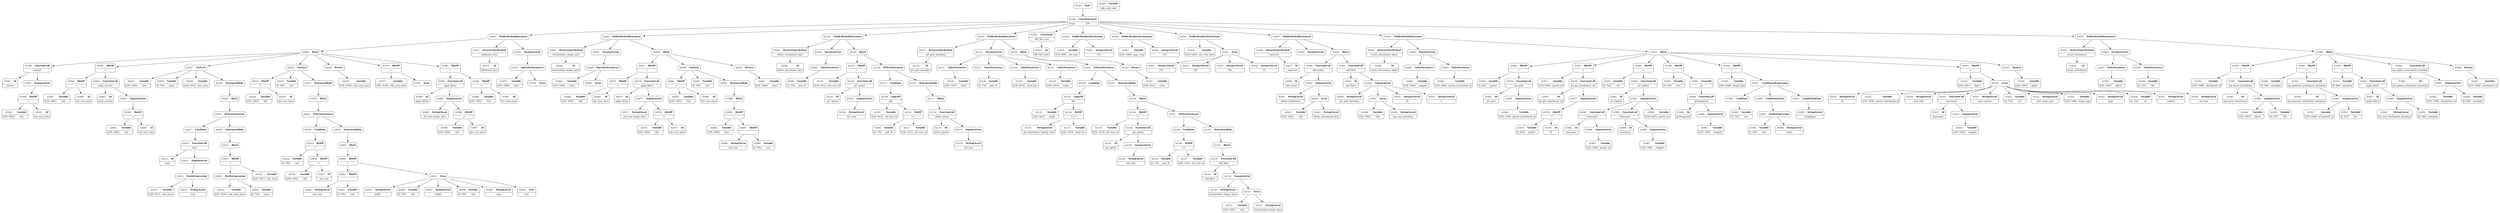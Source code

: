 digraph ast {
node [shape=none];
41984 [label=<<TABLE border='1' cellspacing='0' cellpadding='10' style='rounded' ><TR><TD border='0'>41984</TD><TD border='0'><B>Id</B></TD></TR><HR/><TR><TD border='0' cellpadding='5' colspan='2'>apply_filters</TD></TR></TABLE>>];
41985 [label=<<TABLE border='1' cellspacing='0' cellpadding='10' style='rounded' ><TR><TD border='0'>41985</TD><TD border='0'><B>StringLiteral</B></TD></TR><HR/><TR><TD border='0' cellpadding='5' colspan='2'>site_icon_image_sizes</TD></TR></TABLE>>];
41986 [label=<<TABLE border='1' cellspacing='0' cellpadding='10' style='rounded' ><TR><TD border='0'>41986</TD><TD border='0'><B>Variable</B></TD></TR><HR/><TR><TD border='0' cellpadding='5'>(239, 1002)</TD><TD border='0' cellpadding='5'>this</TD></TR></TABLE>>];
41987 [label=<<TABLE border='1' cellspacing='0' cellpadding='10' style='rounded' ><TR><TD border='0'>41987</TD><TD border='0'><B>Id</B></TD></TR><HR/><TR><TD border='0' cellpadding='5' colspan='2'>site_icon_sizes</TD></TR></TABLE>>];
41988 [label=<<TABLE border='1' cellspacing='0' cellpadding='10' style='rounded' ><TR><TD border='0'>41988</TD><TD border='0'><B>BinOP</B></TD></TR><HR/><TR><TD border='0' cellpadding='5' colspan='2'>-&gt;</TD></TR></TABLE>>];
41988 -> 41986 [weight=2];
41988 -> 41987 [weight=2];
41989 [label=<<TABLE border='1' cellspacing='0' cellpadding='10' style='rounded' ><TR><TD border='0'>41989</TD><TD border='0'><B>ArgumentList</B></TD></TR></TABLE>>];
41989 -> 41985 [weight=2];
41989 -> 41988 [weight=2];
41990 [label=<<TABLE border='1' cellspacing='0' cellpadding='10' style='rounded' ><TR><TD border='0'>41990</TD><TD border='0'><B>FunctionCall</B></TD></TR><HR/><TR><TD border='0' cellpadding='5' colspan='2'>apply_filters</TD></TR></TABLE>>];
41990 -> 41984 [weight=2];
41990 -> 41989 [weight=2];
41991 [label=<<TABLE border='1' cellspacing='0' cellpadding='10' style='rounded' ><TR><TD border='0'>41991</TD><TD border='0'><B>Id</B></TD></TR><HR/><TR><TD border='0' cellpadding='5' colspan='2'>natsort</TD></TR></TABLE>>];
41992 [label=<<TABLE border='1' cellspacing='0' cellpadding='10' style='rounded' ><TR><TD border='0'>41992</TD><TD border='0'><B>Variable</B></TD></TR><HR/><TR><TD border='0' cellpadding='5'>(239, 1002)</TD><TD border='0' cellpadding='5'>this</TD></TR></TABLE>>];
41993 [label=<<TABLE border='1' cellspacing='0' cellpadding='10' style='rounded' ><TR><TD border='0'>41993</TD><TD border='0'><B>Id</B></TD></TR><HR/><TR><TD border='0' cellpadding='5' colspan='2'>site_icon_sizes</TD></TR></TABLE>>];
41994 [label=<<TABLE border='1' cellspacing='0' cellpadding='10' style='rounded' ><TR><TD border='0'>41994</TD><TD border='0'><B>BinOP</B></TD></TR><HR/><TR><TD border='0' cellpadding='5' colspan='2'>-&gt;</TD></TR></TABLE>>];
41994 -> 41992 [weight=2];
41994 -> 41993 [weight=2];
41995 [label=<<TABLE border='1' cellspacing='0' cellpadding='10' style='rounded' ><TR><TD border='0'>41995</TD><TD border='0'><B>ArgumentList</B></TD></TR></TABLE>>];
41995 -> 41994 [weight=2];
41996 [label=<<TABLE border='1' cellspacing='0' cellpadding='10' style='rounded' ><TR><TD border='0'>41996</TD><TD border='0'><B>FunctionCall</B></TD></TR><HR/><TR><TD border='0' cellpadding='5' colspan='2'>natsort</TD></TR></TABLE>>];
41996 -> 41991 [weight=2];
41996 -> 41995 [weight=2];
41997 [label=<<TABLE border='1' cellspacing='0' cellpadding='10' style='rounded' ><TR><TD border='0'>41997</TD><TD border='0'><B>Variable</B></TD></TR><HR/><TR><TD border='0' cellpadding='5'>(239, 1002)</TD><TD border='0' cellpadding='5'>this</TD></TR></TABLE>>];
41998 [label=<<TABLE border='1' cellspacing='0' cellpadding='10' style='rounded' ><TR><TD border='0'>41998</TD><TD border='0'><B>Id</B></TD></TR><HR/><TR><TD border='0' cellpadding='5' colspan='2'>site_icon_sizes</TD></TR></TABLE>>];
41999 [label=<<TABLE border='1' cellspacing='0' cellpadding='10' style='rounded' ><TR><TD border='0'>41999</TD><TD border='0'><B>BinOP</B></TD></TR><HR/><TR><TD border='0' cellpadding='5' colspan='2'>-&gt;</TD></TR></TABLE>>];
41999 -> 41997 [weight=2];
41999 -> 41998 [weight=2];
42000 [label=<<TABLE border='1' cellspacing='0' cellpadding='10' style='rounded' ><TR><TD border='0'>42000</TD><TD border='0'><B>BinOP</B></TD></TR><HR/><TR><TD border='0' cellpadding='5' colspan='2'>=</TD></TR></TABLE>>];
42000 -> 41999 [weight=2];
42000 -> 42006 [weight=2];
42001 [label=<<TABLE border='1' cellspacing='0' cellpadding='10' style='rounded' ><TR><TD border='0'>42001</TD><TD border='0'><B>Id</B></TD></TR><HR/><TR><TD border='0' cellpadding='5' colspan='2'>array_reverse</TD></TR></TABLE>>];
42002 [label=<<TABLE border='1' cellspacing='0' cellpadding='10' style='rounded' ><TR><TD border='0'>42002</TD><TD border='0'><B>Variable</B></TD></TR><HR/><TR><TD border='0' cellpadding='5'>(239, 1002)</TD><TD border='0' cellpadding='5'>this</TD></TR></TABLE>>];
42003 [label=<<TABLE border='1' cellspacing='0' cellpadding='10' style='rounded' ><TR><TD border='0'>42003</TD><TD border='0'><B>Id</B></TD></TR><HR/><TR><TD border='0' cellpadding='5' colspan='2'>site_icon_sizes</TD></TR></TABLE>>];
42004 [label=<<TABLE border='1' cellspacing='0' cellpadding='10' style='rounded' ><TR><TD border='0'>42004</TD><TD border='0'><B>BinOP</B></TD></TR><HR/><TR><TD border='0' cellpadding='5' colspan='2'>-&gt;</TD></TR></TABLE>>];
42004 -> 42002 [weight=2];
42004 -> 42003 [weight=2];
42005 [label=<<TABLE border='1' cellspacing='0' cellpadding='10' style='rounded' ><TR><TD border='0'>42005</TD><TD border='0'><B>ArgumentList</B></TD></TR></TABLE>>];
42005 -> 42004 [weight=2];
42006 [label=<<TABLE border='1' cellspacing='0' cellpadding='10' style='rounded' ><TR><TD border='0'>42006</TD><TD border='0'><B>FunctionCall</B></TD></TR><HR/><TR><TD border='0' cellpadding='5' colspan='2'>array_reverse</TD></TR></TABLE>>];
42006 -> 42001 [weight=2];
42006 -> 42005 [weight=2];
42007 [label=<<TABLE border='1' cellspacing='0' cellpadding='10' style='rounded' ><TR><TD border='0'>42007</TD><TD border='0'><B>Variable</B></TD></TR><HR/><TR><TD border='0' cellpadding='5'>(239, 1009)</TD><TD border='0' cellpadding='5'>sizes</TD></TR></TABLE>>];
42008 [label=<<TABLE border='1' cellspacing='0' cellpadding='10' style='rounded' ><TR><TD border='0'>42008</TD><TD border='0'><B>Variable</B></TD></TR><HR/><TR><TD border='0' cellpadding='5'>(0, 736)</TD><TD border='0' cellpadding='5'>name</TD></TR></TABLE>>];
42009 [label=<<TABLE border='1' cellspacing='0' cellpadding='10' style='rounded' ><TR><TD border='0'>42009</TD><TD border='0'><B>Variable</B></TD></TR><HR/><TR><TD border='0' cellpadding='5'>(239, 1011)</TD><TD border='0' cellpadding='5'>size_array</TD></TR></TABLE>>];
42011 [label=<<TABLE border='1' cellspacing='0' cellpadding='10' style='rounded' ><TR><TD border='0'>42011</TD><TD border='0'><B>Id</B></TD></TR><HR/><TR><TD border='0' cellpadding='5' colspan='2'>isset</TD></TR></TABLE>>];
42012 [label=<<TABLE border='1' cellspacing='0' cellpadding='10' style='rounded' ><TR><TD border='0'>42012</TD><TD border='0'><B>Variable</B></TD></TR><HR/><TR><TD border='0' cellpadding='5'>(239, 1011)</TD><TD border='0' cellpadding='5'>size_array</TD></TR></TABLE>>];
42013 [label=<<TABLE border='1' cellspacing='0' cellpadding='10' style='rounded' ><TR><TD border='0'>42013</TD><TD border='0'><B>StringLiteral</B></TD></TR><HR/><TR><TD border='0' cellpadding='5' colspan='2'>crop</TD></TR></TABLE>>];
42014 [label=<<TABLE border='1' cellspacing='0' cellpadding='10' style='rounded' ><TR><TD border='0'>42014</TD><TD border='0'><B>PostfixExpression</B></TD></TR></TABLE>>];
42014 -> 42012 [weight=2];
42014 -> 42013 [weight=2];
42015 [label=<<TABLE border='1' cellspacing='0' cellpadding='10' style='rounded' ><TR><TD border='0'>42015</TD><TD border='0'><B>ArgumentList</B></TD></TR></TABLE>>];
42015 -> 42014 [weight=2];
42016 [label=<<TABLE border='1' cellspacing='0' cellpadding='10' style='rounded' ><TR><TD border='0'>42016</TD><TD border='0'><B>FunctionCall</B></TD></TR><HR/><TR><TD border='0' cellpadding='5' colspan='2'>isset</TD></TR></TABLE>>];
42016 -> 42011 [weight=2];
42016 -> 42015 [weight=2];
42017 [label=<<TABLE border='1' cellspacing='0' cellpadding='10' style='rounded' ><TR><TD border='0'>42017</TD><TD border='0'><B>Condition</B></TD></TR></TABLE>>];
42017 -> 42016 [weight=2];
42018 [label=<<TABLE border='1' cellspacing='0' cellpadding='10' style='rounded' ><TR><TD border='0'>42018</TD><TD border='0'><B>Variable</B></TD></TR><HR/><TR><TD border='0' cellpadding='5'>(239, 1010)</TD><TD border='0' cellpadding='5'>only_crop_sizes</TD></TR></TABLE>>];
42019 [label=<<TABLE border='1' cellspacing='0' cellpadding='10' style='rounded' ><TR><TD border='0'>42019</TD><TD border='0'><B>Variable</B></TD></TR><HR/><TR><TD border='0' cellpadding='5'>(0, 736)</TD><TD border='0' cellpadding='5'>name</TD></TR></TABLE>>];
42020 [label=<<TABLE border='1' cellspacing='0' cellpadding='10' style='rounded' ><TR><TD border='0'>42020</TD><TD border='0'><B>PostfixExpression</B></TD></TR></TABLE>>];
42020 -> 42018 [weight=2];
42020 -> 42019 [weight=2];
42021 [label=<<TABLE border='1' cellspacing='0' cellpadding='10' style='rounded' ><TR><TD border='0'>42021</TD><TD border='0'><B>BinOP</B></TD></TR><HR/><TR><TD border='0' cellpadding='5' colspan='2'>=</TD></TR></TABLE>>];
42021 -> 42020 [weight=2];
42021 -> 42022 [weight=2];
42022 [label=<<TABLE border='1' cellspacing='0' cellpadding='10' style='rounded' ><TR><TD border='0'>42022</TD><TD border='0'><B>Variable</B></TD></TR><HR/><TR><TD border='0' cellpadding='5'>(239, 1011)</TD><TD border='0' cellpadding='5'>size_array</TD></TR></TABLE>>];
42023 [label=<<TABLE border='1' cellspacing='0' cellpadding='10' style='rounded' ><TR><TD border='0'>42023</TD><TD border='0'><B>Block</B></TD></TR></TABLE>>];
42023 -> 42021 [weight=2];
42024 [label=<<TABLE border='1' cellspacing='0' cellpadding='10' style='rounded' ><TR><TD border='0'>42024</TD><TD border='0'><B>IfThenStatement</B></TD></TR></TABLE>>];
42024 -> 42017 [weight=2];
42024 -> 42025 [weight=2];
42025 [label=<<TABLE border='1' cellspacing='0' cellpadding='10' style='rounded' ><TR><TD border='0'>42025</TD><TD border='0'><B>StatementBody</B></TD></TR></TABLE>>];
42025 -> 42023 [weight=2];
42026 [label=<<TABLE border='1' cellspacing='0' cellpadding='10' style='rounded' ><TR><TD border='0'>42026</TD><TD border='0'><B>Block</B></TD></TR></TABLE>>];
42026 -> 42024 [weight=2];
42027 [label=<<TABLE border='1' cellspacing='0' cellpadding='10' style='rounded' ><TR><TD border='0'>42027</TD><TD border='0'><B>ForEach</B></TD></TR></TABLE>>];
42027 -> 42007 [weight=2];
42027 -> 42008 [weight=2];
42027 -> 42009 [weight=2];
42027 -> 42028 [weight=2];
42028 [label=<<TABLE border='1' cellspacing='0' cellpadding='10' style='rounded' ><TR><TD border='0'>42028</TD><TD border='0'><B>StatementBody</B></TD></TR></TABLE>>];
42028 -> 42026 [weight=2];
42029 [label=<<TABLE border='1' cellspacing='0' cellpadding='10' style='rounded' ><TR><TD border='0'>42029</TD><TD border='0'><B>Variable</B></TD></TR><HR/><TR><TD border='0' cellpadding='5'>(239, 1002)</TD><TD border='0' cellpadding='5'>this</TD></TR></TABLE>>];
42030 [label=<<TABLE border='1' cellspacing='0' cellpadding='10' style='rounded' ><TR><TD border='0'>42030</TD><TD border='0'><B>Id</B></TD></TR><HR/><TR><TD border='0' cellpadding='5' colspan='2'>site_icon_sizes</TD></TR></TABLE>>];
42031 [label=<<TABLE border='1' cellspacing='0' cellpadding='10' style='rounded' ><TR><TD border='0'>42031</TD><TD border='0'><B>BinOP</B></TD></TR><HR/><TR><TD border='0' cellpadding='5' colspan='2'>-&gt;</TD></TR></TABLE>>];
42031 -> 42029 [weight=2];
42031 -> 42030 [weight=2];
42032 [label=<<TABLE border='1' cellspacing='0' cellpadding='10' style='rounded' ><TR><TD border='0'>42032</TD><TD border='0'><B>Variable</B></TD></TR><HR/><TR><TD border='0' cellpadding='5'>(0, 765)</TD><TD border='0' cellpadding='5'>size</TD></TR></TABLE>>];
42034 [label=<<TABLE border='1' cellspacing='0' cellpadding='10' style='rounded' ><TR><TD border='0'>42034</TD><TD border='0'><B>Variable</B></TD></TR><HR/><TR><TD border='0' cellpadding='5'>(0, 765)</TD><TD border='0' cellpadding='5'>size</TD></TR></TABLE>>];
42035 [label=<<TABLE border='1' cellspacing='0' cellpadding='10' style='rounded' ><TR><TD border='0'>42035</TD><TD border='0'><B>RelOP</B></TD></TR><HR/><TR><TD border='0' cellpadding='5' colspan='2'>&lt;</TD></TR></TABLE>>];
42035 -> 42034 [weight=2];
42035 -> 42038 [weight=2];
42036 [label=<<TABLE border='1' cellspacing='0' cellpadding='10' style='rounded' ><TR><TD border='0'>42036</TD><TD border='0'><B>Variable</B></TD></TR><HR/><TR><TD border='0' cellpadding='5'>(239, 1002)</TD><TD border='0' cellpadding='5'>this</TD></TR></TABLE>>];
42037 [label=<<TABLE border='1' cellspacing='0' cellpadding='10' style='rounded' ><TR><TD border='0'>42037</TD><TD border='0'><B>Id</B></TD></TR><HR/><TR><TD border='0' cellpadding='5' colspan='2'>min_size</TD></TR></TABLE>>];
42038 [label=<<TABLE border='1' cellspacing='0' cellpadding='10' style='rounded' ><TR><TD border='0'>42038</TD><TD border='0'><B>BinOP</B></TD></TR><HR/><TR><TD border='0' cellpadding='5' colspan='2'>-&gt;</TD></TR></TABLE>>];
42038 -> 42036 [weight=2];
42038 -> 42037 [weight=2];
42039 [label=<<TABLE border='1' cellspacing='0' cellpadding='10' style='rounded' ><TR><TD border='0'>42039</TD><TD border='0'><B>Condition</B></TD></TR></TABLE>>];
42039 -> 42035 [weight=2];
42040 [label=<<TABLE border='1' cellspacing='0' cellpadding='10' style='rounded' ><TR><TD border='0'>42040</TD><TD border='0'><B>Variable</B></TD></TR><HR/><TR><TD border='0' cellpadding='5' colspan='2'>only_crop_sizes</TD></TR></TABLE>>];
42041 [label=<<TABLE border='1' cellspacing='0' cellpadding='10' style='rounded' ><TR><TD border='0'>42041</TD><TD border='0'><B>StringLiteral</B></TD></TR><HR/><TR><TD border='0' cellpadding='5' colspan='2'>site_icon-</TD></TR></TABLE>>];
42042 [label=<<TABLE border='1' cellspacing='0' cellpadding='10' style='rounded' ><TR><TD border='0'>42042</TD><TD border='0'><B>BinOP</B></TD></TR><HR/><TR><TD border='0' cellpadding='5' colspan='2'>.</TD></TR></TABLE>>];
42042 -> 42041 [weight=2];
42042 -> 42043 [weight=2];
42043 [label=<<TABLE border='1' cellspacing='0' cellpadding='10' style='rounded' ><TR><TD border='0'>42043</TD><TD border='0'><B>Variable</B></TD></TR><HR/><TR><TD border='0' cellpadding='5'>(0, 765)</TD><TD border='0' cellpadding='5'>size</TD></TR></TABLE>>];
42044 [label=<<TABLE border='1' cellspacing='0' cellpadding='10' style='rounded' ><TR><TD border='0'>42044</TD><TD border='0'><B>BinOP</B></TD></TR><HR/><TR><TD border='0' cellpadding='5' colspan='2'>=</TD></TR></TABLE>>];
42044 -> 42042 [weight=2];
42044 -> 42051 [weight=2];
42045 [label=<<TABLE border='1' cellspacing='0' cellpadding='10' style='rounded' ><TR><TD border='0'>42045</TD><TD border='0'><B>StringLiteral</B></TD></TR><HR/><TR><TD border='0' cellpadding='5' colspan='2'>width </TD></TR></TABLE>>];
42046 [label=<<TABLE border='1' cellspacing='0' cellpadding='10' style='rounded' ><TR><TD border='0'>42046</TD><TD border='0'><B>Variable</B></TD></TR><HR/><TR><TD border='0' cellpadding='5'>(0, 765)</TD><TD border='0' cellpadding='5'>size</TD></TR></TABLE>>];
42047 [label=<<TABLE border='1' cellspacing='0' cellpadding='10' style='rounded' ><TR><TD border='0'>42047</TD><TD border='0'><B>StringLiteral</B></TD></TR><HR/><TR><TD border='0' cellpadding='5' colspan='2'>height</TD></TR></TABLE>>];
42048 [label=<<TABLE border='1' cellspacing='0' cellpadding='10' style='rounded' ><TR><TD border='0'>42048</TD><TD border='0'><B>Variable</B></TD></TR><HR/><TR><TD border='0' cellpadding='5'>(0, 765)</TD><TD border='0' cellpadding='5'>size</TD></TR></TABLE>>];
42049 [label=<<TABLE border='1' cellspacing='0' cellpadding='10' style='rounded' ><TR><TD border='0'>42049</TD><TD border='0'><B>StringLiteral</B></TD></TR><HR/><TR><TD border='0' cellpadding='5' colspan='2'>crop</TD></TR></TABLE>>];
42050 [label=<<TABLE border='1' cellspacing='0' cellpadding='10' style='rounded' ><TR><TD border='0'>42050</TD><TD border='0'><B>True</B></TD></TR><HR/><TR><TD border='0' cellpadding='5' colspan='2'>true</TD></TR></TABLE>>];
42051 [label=<<TABLE border='1' cellspacing='0' cellpadding='10' style='rounded' ><TR><TD border='0'>42051</TD><TD border='0'><B>Array</B></TD></TR></TABLE>>];
42051 -> 42045 [weight=2];
42051 -> 42046 [weight=2];
42051 -> 42047 [weight=2];
42051 -> 42048 [weight=2];
42051 -> 42049 [weight=2];
42051 -> 42050 [weight=2];
42052 [label=<<TABLE border='1' cellspacing='0' cellpadding='10' style='rounded' ><TR><TD border='0'>42052</TD><TD border='0'><B>Block</B></TD></TR></TABLE>>];
42052 -> 42044 [weight=2];
42053 [label=<<TABLE border='1' cellspacing='0' cellpadding='10' style='rounded' ><TR><TD border='0'>42053</TD><TD border='0'><B>IfThenStatement</B></TD></TR></TABLE>>];
42053 -> 42039 [weight=2];
42053 -> 42054 [weight=2];
42054 [label=<<TABLE border='1' cellspacing='0' cellpadding='10' style='rounded' ><TR><TD border='0'>42054</TD><TD border='0'><B>StatementBody</B></TD></TR></TABLE>>];
42054 -> 42052 [weight=2];
42055 [label=<<TABLE border='1' cellspacing='0' cellpadding='10' style='rounded' ><TR><TD border='0'>42055</TD><TD border='0'><B>Block</B></TD></TR></TABLE>>];
42055 -> 42053 [weight=2];
42056 [label=<<TABLE border='1' cellspacing='0' cellpadding='10' style='rounded' ><TR><TD border='0'>42056</TD><TD border='0'><B>ForEach</B></TD></TR></TABLE>>];
42056 -> 42031 [weight=2];
42056 -> 42032 [weight=2];
42056 -> 42057 [weight=2];
42057 [label=<<TABLE border='1' cellspacing='0' cellpadding='10' style='rounded' ><TR><TD border='0'>42057</TD><TD border='0'><B>StatementBody</B></TD></TR></TABLE>>];
42057 -> 42055 [weight=2];
42058 [label=<<TABLE border='1' cellspacing='0' cellpadding='10' style='rounded' ><TR><TD border='0'>42058</TD><TD border='0'><B>Variable</B></TD></TR><HR/><TR><TD border='0' cellpadding='5'>(239, 1010)</TD><TD border='0' cellpadding='5'>only_crop_sizes</TD></TR></TABLE>>];
42059 [label=<<TABLE border='1' cellspacing='0' cellpadding='10' style='rounded' ><TR><TD border='0'>42059</TD><TD border='0'><B>Return</B></TD></TR></TABLE>>];
42059 -> 42058 [weight=2];
42060 [label=<<TABLE border='1' cellspacing='0' cellpadding='10' style='rounded' ><TR><TD border='0'>42060</TD><TD border='0'><B>Block</B></TD></TR></TABLE>>];
42060 -> 41978 [weight=2];
42060 -> 41983 [weight=2];
42060 -> 41996 [weight=2];
42060 -> 42000 [weight=2];
42060 -> 42027 [weight=2];
42060 -> 42056 [weight=2];
42060 -> 42059 [weight=2];
42061 [label=<<TABLE border='1' cellspacing='0' cellpadding='10' style='rounded' ><TR><TD border='0'>42061</TD><TD border='0'><B>PublicMethodStatement</B></TD></TR></TABLE>>];
42061 -> 41972 [weight=2];
42061 -> 41976 [weight=2];
42061 -> 42060 [weight=2];
42062 [label=<<TABLE border='1' cellspacing='0' cellpadding='10' style='rounded' ><TR><TD border='0'>42062</TD><TD border='0'><B>Id</B></TD></TR><HR/><TR><TD border='0' cellpadding='5' colspan='2'>intermediate_image_sizes</TD></TR></TABLE>>];
42063 [label=<<TABLE border='1' cellspacing='0' cellpadding='10' style='rounded' ><TR><TD border='0'>42063</TD><TD border='0'><B>ReturnValueMethod</B></TD></TR><HR/><TR><TD border='0' cellpadding='5' colspan='2'>intermediate_image_sizes</TD></TR></TABLE>>];
42063 -> 42062 [weight=2];
42064 [label=<<TABLE border='1' cellspacing='0' cellpadding='10' style='rounded' ><TR><TD border='0'>42064</TD><TD border='0'><B>Variable</B></TD></TR><HR/><TR><TD border='0' cellpadding='5'>(239, 1009)</TD><TD border='0' cellpadding='5'>sizes</TD></TR></TABLE>>];
42065 [label=<<TABLE border='1' cellspacing='0' cellpadding='10' style='rounded' ><TR><TD border='0'>42065</TD><TD border='0'><B>Array</B></TD></TR></TABLE>>];
42066 [label=<<TABLE border='1' cellspacing='0' cellpadding='10' style='rounded' ><TR><TD border='0'>42066</TD><TD border='0'><B>OptValueParameter</B></TD></TR></TABLE>>];
42066 -> 42064 [weight=2];
42066 -> 42065 [weight=2];
42067 [label=<<TABLE border='1' cellspacing='0' cellpadding='10' style='rounded' ><TR><TD border='0'>42067</TD><TD border='0'><B>ParameterList</B></TD></TR></TABLE>>];
42067 -> 42066 [weight=2];
42068 [label=<<TABLE border='1' cellspacing='0' cellpadding='10' style='rounded' ><TR><TD border='0'>42068</TD><TD border='0'><B>Variable</B></TD></TR><HR/><TR><TD border='0' cellpadding='5'>(239, 1002)</TD><TD border='0' cellpadding='5'>this</TD></TR></TABLE>>];
42069 [label=<<TABLE border='1' cellspacing='0' cellpadding='10' style='rounded' ><TR><TD border='0'>42069</TD><TD border='0'><B>Id</B></TD></TR><HR/><TR><TD border='0' cellpadding='5' colspan='2'>site_icon_sizes</TD></TR></TABLE>>];
42070 [label=<<TABLE border='1' cellspacing='0' cellpadding='10' style='rounded' ><TR><TD border='0'>42070</TD><TD border='0'><B>BinOP</B></TD></TR><HR/><TR><TD border='0' cellpadding='5' colspan='2'>-&gt;</TD></TR></TABLE>>];
42070 -> 42068 [weight=2];
42070 -> 42069 [weight=2];
42071 [label=<<TABLE border='1' cellspacing='0' cellpadding='10' style='rounded' ><TR><TD border='0'>42071</TD><TD border='0'><B>BinOP</B></TD></TR><HR/><TR><TD border='0' cellpadding='5' colspan='2'>=</TD></TR></TABLE>>];
42071 -> 42070 [weight=2];
42071 -> 42078 [weight=2];
42072 [label=<<TABLE border='1' cellspacing='0' cellpadding='10' style='rounded' ><TR><TD border='0'>42072</TD><TD border='0'><B>Id</B></TD></TR><HR/><TR><TD border='0' cellpadding='5' colspan='2'>apply_filters</TD></TR></TABLE>>];
42073 [label=<<TABLE border='1' cellspacing='0' cellpadding='10' style='rounded' ><TR><TD border='0'>42073</TD><TD border='0'><B>StringLiteral</B></TD></TR><HR/><TR><TD border='0' cellpadding='5' colspan='2'>site_icon_image_sizes</TD></TR></TABLE>>];
42074 [label=<<TABLE border='1' cellspacing='0' cellpadding='10' style='rounded' ><TR><TD border='0'>42074</TD><TD border='0'><B>Variable</B></TD></TR><HR/><TR><TD border='0' cellpadding='5'>(239, 1002)</TD><TD border='0' cellpadding='5'>this</TD></TR></TABLE>>];
42075 [label=<<TABLE border='1' cellspacing='0' cellpadding='10' style='rounded' ><TR><TD border='0'>42075</TD><TD border='0'><B>Id</B></TD></TR><HR/><TR><TD border='0' cellpadding='5' colspan='2'>site_icon_sizes</TD></TR></TABLE>>];
42076 [label=<<TABLE border='1' cellspacing='0' cellpadding='10' style='rounded' ><TR><TD border='0'>42076</TD><TD border='0'><B>BinOP</B></TD></TR><HR/><TR><TD border='0' cellpadding='5' colspan='2'>-&gt;</TD></TR></TABLE>>];
42076 -> 42074 [weight=2];
42076 -> 42075 [weight=2];
42077 [label=<<TABLE border='1' cellspacing='0' cellpadding='10' style='rounded' ><TR><TD border='0'>42077</TD><TD border='0'><B>ArgumentList</B></TD></TR></TABLE>>];
42077 -> 42073 [weight=2];
42077 -> 42076 [weight=2];
42078 [label=<<TABLE border='1' cellspacing='0' cellpadding='10' style='rounded' ><TR><TD border='0'>42078</TD><TD border='0'><B>FunctionCall</B></TD></TR><HR/><TR><TD border='0' cellpadding='5' colspan='2'>apply_filters</TD></TR></TABLE>>];
42078 -> 42072 [weight=2];
42078 -> 42077 [weight=2];
42079 [label=<<TABLE border='1' cellspacing='0' cellpadding='10' style='rounded' ><TR><TD border='0'>42079</TD><TD border='0'><B>Variable</B></TD></TR><HR/><TR><TD border='0' cellpadding='5'>(239, 1002)</TD><TD border='0' cellpadding='5'>this</TD></TR></TABLE>>];
42080 [label=<<TABLE border='1' cellspacing='0' cellpadding='10' style='rounded' ><TR><TD border='0'>42080</TD><TD border='0'><B>Id</B></TD></TR><HR/><TR><TD border='0' cellpadding='5' colspan='2'>site_icon_sizes</TD></TR></TABLE>>];
42081 [label=<<TABLE border='1' cellspacing='0' cellpadding='10' style='rounded' ><TR><TD border='0'>42081</TD><TD border='0'><B>BinOP</B></TD></TR><HR/><TR><TD border='0' cellpadding='5' colspan='2'>-&gt;</TD></TR></TABLE>>];
42081 -> 42079 [weight=2];
42081 -> 42080 [weight=2];
42082 [label=<<TABLE border='1' cellspacing='0' cellpadding='10' style='rounded' ><TR><TD border='0'>42082</TD><TD border='0'><B>Variable</B></TD></TR><HR/><TR><TD border='0' cellpadding='5'>(0, 765)</TD><TD border='0' cellpadding='5'>size</TD></TR></TABLE>>];
42084 [label=<<TABLE border='1' cellspacing='0' cellpadding='10' style='rounded' ><TR><TD border='0'>42084</TD><TD border='0'><B>Variable</B></TD></TR><HR/><TR><TD border='0' cellpadding='5'>(239, 1009)</TD><TD border='0' cellpadding='5'>sizes</TD></TR></TABLE>>];
42085 [label=<<TABLE border='1' cellspacing='0' cellpadding='10' style='rounded' ><TR><TD border='0'>42085</TD><TD border='0'><B>BinOP</B></TD></TR><HR/><TR><TD border='0' cellpadding='5' colspan='2'>=</TD></TR></TABLE>>];
42085 -> 42084 [weight=2];
42085 -> 42087 [weight=2];
42086 [label=<<TABLE border='1' cellspacing='0' cellpadding='10' style='rounded' ><TR><TD border='0'>42086</TD><TD border='0'><B>StringLiteral</B></TD></TR><HR/><TR><TD border='0' cellpadding='5' colspan='2'>site_icon-</TD></TR></TABLE>>];
42087 [label=<<TABLE border='1' cellspacing='0' cellpadding='10' style='rounded' ><TR><TD border='0'>42087</TD><TD border='0'><B>BinOP</B></TD></TR><HR/><TR><TD border='0' cellpadding='5' colspan='2'>.</TD></TR></TABLE>>];
42087 -> 42086 [weight=2];
42087 -> 42088 [weight=2];
42088 [label=<<TABLE border='1' cellspacing='0' cellpadding='10' style='rounded' ><TR><TD border='0'>42088</TD><TD border='0'><B>Variable</B></TD></TR><HR/><TR><TD border='0' cellpadding='5'>(0, 765)</TD><TD border='0' cellpadding='5'>size</TD></TR></TABLE>>];
42089 [label=<<TABLE border='1' cellspacing='0' cellpadding='10' style='rounded' ><TR><TD border='0'>42089</TD><TD border='0'><B>Block</B></TD></TR></TABLE>>];
42089 -> 42085 [weight=2];
42090 [label=<<TABLE border='1' cellspacing='0' cellpadding='10' style='rounded' ><TR><TD border='0'>42090</TD><TD border='0'><B>ForEach</B></TD></TR></TABLE>>];
42090 -> 42081 [weight=2];
42090 -> 42082 [weight=2];
42090 -> 42091 [weight=2];
42091 [label=<<TABLE border='1' cellspacing='0' cellpadding='10' style='rounded' ><TR><TD border='0'>42091</TD><TD border='0'><B>StatementBody</B></TD></TR></TABLE>>];
42091 -> 42089 [weight=2];
42092 [label=<<TABLE border='1' cellspacing='0' cellpadding='10' style='rounded' ><TR><TD border='0'>42092</TD><TD border='0'><B>Variable</B></TD></TR><HR/><TR><TD border='0' cellpadding='5'>(239, 1009)</TD><TD border='0' cellpadding='5'>sizes</TD></TR></TABLE>>];
42093 [label=<<TABLE border='1' cellspacing='0' cellpadding='10' style='rounded' ><TR><TD border='0'>42093</TD><TD border='0'><B>Return</B></TD></TR></TABLE>>];
42093 -> 42092 [weight=2];
42094 [label=<<TABLE border='1' cellspacing='0' cellpadding='10' style='rounded' ><TR><TD border='0'>42094</TD><TD border='0'><B>Block</B></TD></TR></TABLE>>];
42094 -> 42071 [weight=2];
42094 -> 42090 [weight=2];
42094 -> 42093 [weight=2];
42095 [label=<<TABLE border='1' cellspacing='0' cellpadding='10' style='rounded' ><TR><TD border='0'>42095</TD><TD border='0'><B>PublicMethodStatement</B></TD></TR></TABLE>>];
42095 -> 42063 [weight=2];
42095 -> 42067 [weight=2];
42095 -> 42094 [weight=2];
42096 [label=<<TABLE border='1' cellspacing='0' cellpadding='10' style='rounded' ><TR><TD border='0'>42096</TD><TD border='0'><B>Id</B></TD></TR><HR/><TR><TD border='0' cellpadding='5' colspan='2'>delete_attachment_data</TD></TR></TABLE>>];
42097 [label=<<TABLE border='1' cellspacing='0' cellpadding='10' style='rounded' ><TR><TD border='0'>42097</TD><TD border='0'><B>ReturnValueMethod</B></TD></TR><HR/><TR><TD border='0' cellpadding='5' colspan='2'>delete_attachment_data</TD></TR></TABLE>>];
42097 -> 42096 [weight=2];
42098 [label=<<TABLE border='1' cellspacing='0' cellpadding='10' style='rounded' ><TR><TD border='0'>42098</TD><TD border='0'><B>Variable</B></TD></TR><HR/><TR><TD border='0' cellpadding='5'>(0, 176)</TD><TD border='0' cellpadding='5'>post_id</TD></TR></TABLE>>];
42099 [label=<<TABLE border='1' cellspacing='0' cellpadding='10' style='rounded' ><TR><TD border='0'>42099</TD><TD border='0'><B>ValueParameter</B></TD></TR></TABLE>>];
42099 -> 42098 [weight=2];
42100 [label=<<TABLE border='1' cellspacing='0' cellpadding='10' style='rounded' ><TR><TD border='0'>42100</TD><TD border='0'><B>ParameterList</B></TD></TR></TABLE>>];
42100 -> 42099 [weight=2];
42101 [label=<<TABLE border='1' cellspacing='0' cellpadding='10' style='rounded' ><TR><TD border='0'>42101</TD><TD border='0'><B>Variable</B></TD></TR><HR/><TR><TD border='0' cellpadding='5'>(239, 1012)</TD><TD border='0' cellpadding='5'>site_icon_id</TD></TR></TABLE>>];
42102 [label=<<TABLE border='1' cellspacing='0' cellpadding='10' style='rounded' ><TR><TD border='0'>42102</TD><TD border='0'><B>BinOP</B></TD></TR><HR/><TR><TD border='0' cellpadding='5' colspan='2'>=</TD></TR></TABLE>>];
42102 -> 42101 [weight=2];
42102 -> 42106 [weight=2];
42103 [label=<<TABLE border='1' cellspacing='0' cellpadding='10' style='rounded' ><TR><TD border='0'>42103</TD><TD border='0'><B>Id</B></TD></TR><HR/><TR><TD border='0' cellpadding='5' colspan='2'>get_option</TD></TR></TABLE>>];
42104 [label=<<TABLE border='1' cellspacing='0' cellpadding='10' style='rounded' ><TR><TD border='0'>42104</TD><TD border='0'><B>StringLiteral</B></TD></TR><HR/><TR><TD border='0' cellpadding='5' colspan='2'>site_icon</TD></TR></TABLE>>];
42105 [label=<<TABLE border='1' cellspacing='0' cellpadding='10' style='rounded' ><TR><TD border='0'>42105</TD><TD border='0'><B>ArgumentList</B></TD></TR></TABLE>>];
42105 -> 42104 [weight=2];
42106 [label=<<TABLE border='1' cellspacing='0' cellpadding='10' style='rounded' ><TR><TD border='0'>42106</TD><TD border='0'><B>FunctionCall</B></TD></TR><HR/><TR><TD border='0' cellpadding='5' colspan='2'>get_option</TD></TR></TABLE>>];
42106 -> 42103 [weight=2];
42106 -> 42105 [weight=2];
42107 [label=<<TABLE border='1' cellspacing='0' cellpadding='10' style='rounded' ><TR><TD border='0'>42107</TD><TD border='0'><B>Variable</B></TD></TR><HR/><TR><TD border='0' cellpadding='5'>(239, 1012)</TD><TD border='0' cellpadding='5'>site_icon_id</TD></TR></TABLE>>];
42108 [label=<<TABLE border='1' cellspacing='0' cellpadding='10' style='rounded' ><TR><TD border='0'>42108</TD><TD border='0'><B>LogicOP</B></TD></TR><HR/><TR><TD border='0' cellpadding='5' colspan='2'>&amp;&amp;</TD></TR></TABLE>>];
42108 -> 42107 [weight=2];
42108 -> 42110 [weight=2];
42109 [label=<<TABLE border='1' cellspacing='0' cellpadding='10' style='rounded' ><TR><TD border='0'>42109</TD><TD border='0'><B>Variable</B></TD></TR><HR/><TR><TD border='0' cellpadding='5'>(0, 176)</TD><TD border='0' cellpadding='5'>post_id</TD></TR></TABLE>>];
42110 [label=<<TABLE border='1' cellspacing='0' cellpadding='10' style='rounded' ><TR><TD border='0'>42110</TD><TD border='0'><B>RelOP</B></TD></TR><HR/><TR><TD border='0' cellpadding='5' colspan='2'>==</TD></TR></TABLE>>];
42110 -> 42109 [weight=2];
42110 -> 42111 [weight=2];
42111 [label=<<TABLE border='1' cellspacing='0' cellpadding='10' style='rounded' ><TR><TD border='0'>42111</TD><TD border='0'><B>Variable</B></TD></TR><HR/><TR><TD border='0' cellpadding='5'>(239, 1012)</TD><TD border='0' cellpadding='5'>site_icon_id</TD></TR></TABLE>>];
42112 [label=<<TABLE border='1' cellspacing='0' cellpadding='10' style='rounded' ><TR><TD border='0'>42112</TD><TD border='0'><B>Condition</B></TD></TR></TABLE>>];
42112 -> 42108 [weight=2];
42113 [label=<<TABLE border='1' cellspacing='0' cellpadding='10' style='rounded' ><TR><TD border='0'>42113</TD><TD border='0'><B>Id</B></TD></TR><HR/><TR><TD border='0' cellpadding='5' colspan='2'>delete_option</TD></TR></TABLE>>];
42114 [label=<<TABLE border='1' cellspacing='0' cellpadding='10' style='rounded' ><TR><TD border='0'>42114</TD><TD border='0'><B>StringLiteral</B></TD></TR><HR/><TR><TD border='0' cellpadding='5' colspan='2'>site_icon</TD></TR></TABLE>>];
42115 [label=<<TABLE border='1' cellspacing='0' cellpadding='10' style='rounded' ><TR><TD border='0'>42115</TD><TD border='0'><B>ArgumentList</B></TD></TR></TABLE>>];
42115 -> 42114 [weight=2];
42116 [label=<<TABLE border='1' cellspacing='0' cellpadding='10' style='rounded' ><TR><TD border='0'>42116</TD><TD border='0'><B>FunctionCall</B></TD></TR><HR/><TR><TD border='0' cellpadding='5' colspan='2'>delete_option</TD></TR></TABLE>>];
42116 -> 42113 [weight=2];
42116 -> 42115 [weight=2];
42117 [label=<<TABLE border='1' cellspacing='0' cellpadding='10' style='rounded' ><TR><TD border='0'>42117</TD><TD border='0'><B>Block</B></TD></TR></TABLE>>];
42117 -> 42116 [weight=2];
42118 [label=<<TABLE border='1' cellspacing='0' cellpadding='10' style='rounded' ><TR><TD border='0'>42118</TD><TD border='0'><B>IfThenStatement</B></TD></TR></TABLE>>];
42118 -> 42112 [weight=2];
42118 -> 42119 [weight=2];
42119 [label=<<TABLE border='1' cellspacing='0' cellpadding='10' style='rounded' ><TR><TD border='0'>42119</TD><TD border='0'><B>StatementBody</B></TD></TR></TABLE>>];
42119 -> 42117 [weight=2];
42120 [label=<<TABLE border='1' cellspacing='0' cellpadding='10' style='rounded' ><TR><TD border='0'>42120</TD><TD border='0'><B>Block</B></TD></TR></TABLE>>];
42120 -> 42102 [weight=2];
42120 -> 42118 [weight=2];
42121 [label=<<TABLE border='1' cellspacing='0' cellpadding='10' style='rounded' ><TR><TD border='0'>42121</TD><TD border='0'><B>PublicMethodStatement</B></TD></TR></TABLE>>];
42121 -> 42097 [weight=2];
42121 -> 42100 [weight=2];
42121 -> 42120 [weight=2];
42122 [label=<<TABLE border='1' cellspacing='0' cellpadding='10' style='rounded' ><TR><TD border='0'>42122</TD><TD border='0'><B>Id</B></TD></TR><HR/><TR><TD border='0' cellpadding='5' colspan='2'>get_post_metadata</TD></TR></TABLE>>];
42123 [label=<<TABLE border='1' cellspacing='0' cellpadding='10' style='rounded' ><TR><TD border='0'>42123</TD><TD border='0'><B>ReturnValueMethod</B></TD></TR><HR/><TR><TD border='0' cellpadding='5' colspan='2'>get_post_metadata</TD></TR></TABLE>>];
42123 -> 42122 [weight=2];
42124 [label=<<TABLE border='1' cellspacing='0' cellpadding='10' style='rounded' ><TR><TD border='0'>42124</TD><TD border='0'><B>Variable</B></TD></TR><HR/><TR><TD border='0' cellpadding='5'>(239, 1013)</TD><TD border='0' cellpadding='5'>value</TD></TR></TABLE>>];
42125 [label=<<TABLE border='1' cellspacing='0' cellpadding='10' style='rounded' ><TR><TD border='0'>42125</TD><TD border='0'><B>ValueParameter</B></TD></TR></TABLE>>];
42125 -> 42124 [weight=2];
42126 [label=<<TABLE border='1' cellspacing='0' cellpadding='10' style='rounded' ><TR><TD border='0'>42126</TD><TD border='0'><B>Variable</B></TD></TR><HR/><TR><TD border='0' cellpadding='5'>(0, 176)</TD><TD border='0' cellpadding='5'>post_id</TD></TR></TABLE>>];
42127 [label=<<TABLE border='1' cellspacing='0' cellpadding='10' style='rounded' ><TR><TD border='0'>42127</TD><TD border='0'><B>ValueParameter</B></TD></TR></TABLE>>];
42127 -> 42126 [weight=2];
42128 [label=<<TABLE border='1' cellspacing='0' cellpadding='10' style='rounded' ><TR><TD border='0'>42128</TD><TD border='0'><B>Variable</B></TD></TR><HR/><TR><TD border='0' cellpadding='5'>(239, 1014)</TD><TD border='0' cellpadding='5'>meta_key</TD></TR></TABLE>>];
42129 [label=<<TABLE border='1' cellspacing='0' cellpadding='10' style='rounded' ><TR><TD border='0'>42129</TD><TD border='0'><B>ValueParameter</B></TD></TR></TABLE>>];
42129 -> 42128 [weight=2];
42130 [label=<<TABLE border='1' cellspacing='0' cellpadding='10' style='rounded' ><TR><TD border='0'>42130</TD><TD border='0'><B>Variable</B></TD></TR><HR/><TR><TD border='0' cellpadding='5'>(239, 1015)</TD><TD border='0' cellpadding='5'>single</TD></TR></TABLE>>];
42131 [label=<<TABLE border='1' cellspacing='0' cellpadding='10' style='rounded' ><TR><TD border='0'>42131</TD><TD border='0'><B>ValueParameter</B></TD></TR></TABLE>>];
42131 -> 42130 [weight=2];
42132 [label=<<TABLE border='1' cellspacing='0' cellpadding='10' style='rounded' ><TR><TD border='0'>42132</TD><TD border='0'><B>ParameterList</B></TD></TR></TABLE>>];
42132 -> 42125 [weight=2];
42132 -> 42127 [weight=2];
42132 -> 42129 [weight=2];
42132 -> 42131 [weight=2];
42133 [label=<<TABLE border='1' cellspacing='0' cellpadding='10' style='rounded' ><TR><TD border='0'>42133</TD><TD border='0'><B>Variable</B></TD></TR><HR/><TR><TD border='0' cellpadding='5'>(239, 1015)</TD><TD border='0' cellpadding='5'>single</TD></TR></TABLE>>];
42134 [label=<<TABLE border='1' cellspacing='0' cellpadding='10' style='rounded' ><TR><TD border='0'>42134</TD><TD border='0'><B>LogicOP</B></TD></TR><HR/><TR><TD border='0' cellpadding='5' colspan='2'>&amp;&amp;</TD></TR></TABLE>>];
42134 -> 42133 [weight=2];
42134 -> 42136 [weight=2];
42135 [label=<<TABLE border='1' cellspacing='0' cellpadding='10' style='rounded' ><TR><TD border='0'>42135</TD><TD border='0'><B>StringLiteral</B></TD></TR><HR/><TR><TD border='0' cellpadding='5' colspan='2'>_wp_attachment_backup_sizes</TD></TR></TABLE>>];
42136 [label=<<TABLE border='1' cellspacing='0' cellpadding='10' style='rounded' ><TR><TD border='0'>42136</TD><TD border='0'><B>RelOP</B></TD></TR><HR/><TR><TD border='0' cellpadding='5' colspan='2'>===</TD></TR></TABLE>>];
42136 -> 42135 [weight=2];
42136 -> 42137 [weight=2];
42137 [label=<<TABLE border='1' cellspacing='0' cellpadding='10' style='rounded' ><TR><TD border='0'>42137</TD><TD border='0'><B>Variable</B></TD></TR><HR/><TR><TD border='0' cellpadding='5'>(239, 1014)</TD><TD border='0' cellpadding='5'>meta_key</TD></TR></TABLE>>];
42138 [label=<<TABLE border='1' cellspacing='0' cellpadding='10' style='rounded' ><TR><TD border='0'>42138</TD><TD border='0'><B>Condition</B></TD></TR></TABLE>>];
42138 -> 42134 [weight=2];
42139 [label=<<TABLE border='1' cellspacing='0' cellpadding='10' style='rounded' ><TR><TD border='0'>42139</TD><TD border='0'><B>Variable</B></TD></TR><HR/><TR><TD border='0' cellpadding='5'>(239, 1012)</TD><TD border='0' cellpadding='5'>site_icon_id</TD></TR></TABLE>>];
42140 [label=<<TABLE border='1' cellspacing='0' cellpadding='10' style='rounded' ><TR><TD border='0'>42140</TD><TD border='0'><B>BinOP</B></TD></TR><HR/><TR><TD border='0' cellpadding='5' colspan='2'>=</TD></TR></TABLE>>];
42140 -> 42139 [weight=2];
42140 -> 42144 [weight=2];
42141 [label=<<TABLE border='1' cellspacing='0' cellpadding='10' style='rounded' ><TR><TD border='0'>42141</TD><TD border='0'><B>Id</B></TD></TR><HR/><TR><TD border='0' cellpadding='5' colspan='2'>get_option</TD></TR></TABLE>>];
42142 [label=<<TABLE border='1' cellspacing='0' cellpadding='10' style='rounded' ><TR><TD border='0'>42142</TD><TD border='0'><B>StringLiteral</B></TD></TR><HR/><TR><TD border='0' cellpadding='5' colspan='2'>site_icon</TD></TR></TABLE>>];
42143 [label=<<TABLE border='1' cellspacing='0' cellpadding='10' style='rounded' ><TR><TD border='0'>42143</TD><TD border='0'><B>ArgumentList</B></TD></TR></TABLE>>];
42143 -> 42142 [weight=2];
42144 [label=<<TABLE border='1' cellspacing='0' cellpadding='10' style='rounded' ><TR><TD border='0'>42144</TD><TD border='0'><B>FunctionCall</B></TD></TR><HR/><TR><TD border='0' cellpadding='5' colspan='2'>get_option</TD></TR></TABLE>>];
42144 -> 42141 [weight=2];
42144 -> 42143 [weight=2];
42145 [label=<<TABLE border='1' cellspacing='0' cellpadding='10' style='rounded' ><TR><TD border='0'>42145</TD><TD border='0'><B>Variable</B></TD></TR><HR/><TR><TD border='0' cellpadding='5'>(0, 176)</TD><TD border='0' cellpadding='5'>post_id</TD></TR></TABLE>>];
42146 [label=<<TABLE border='1' cellspacing='0' cellpadding='10' style='rounded' ><TR><TD border='0'>42146</TD><TD border='0'><B>RelOP</B></TD></TR><HR/><TR><TD border='0' cellpadding='5' colspan='2'>==</TD></TR></TABLE>>];
42146 -> 42145 [weight=2];
42146 -> 42147 [weight=2];
42147 [label=<<TABLE border='1' cellspacing='0' cellpadding='10' style='rounded' ><TR><TD border='0'>42147</TD><TD border='0'><B>Variable</B></TD></TR><HR/><TR><TD border='0' cellpadding='5'>(239, 1012)</TD><TD border='0' cellpadding='5'>site_icon_id</TD></TR></TABLE>>];
42148 [label=<<TABLE border='1' cellspacing='0' cellpadding='10' style='rounded' ><TR><TD border='0'>42148</TD><TD border='0'><B>Condition</B></TD></TR></TABLE>>];
42148 -> 42146 [weight=2];
42149 [label=<<TABLE border='1' cellspacing='0' cellpadding='10' style='rounded' ><TR><TD border='0'>42149</TD><TD border='0'><B>Id</B></TD></TR><HR/><TR><TD border='0' cellpadding='5' colspan='2'>add_filter</TD></TR></TABLE>>];
42150 [label=<<TABLE border='1' cellspacing='0' cellpadding='10' style='rounded' ><TR><TD border='0'>42150</TD><TD border='0'><B>StringLiteral</B></TD></TR><HR/><TR><TD border='0' cellpadding='5' colspan='2'>intermediate_image_sizes</TD></TR></TABLE>>];
42151 [label=<<TABLE border='1' cellspacing='0' cellpadding='10' style='rounded' ><TR><TD border='0'>42151</TD><TD border='0'><B>Variable</B></TD></TR><HR/><TR><TD border='0' cellpadding='5'>(239, 1002)</TD><TD border='0' cellpadding='5'>this</TD></TR></TABLE>>];
42152 [label=<<TABLE border='1' cellspacing='0' cellpadding='10' style='rounded' ><TR><TD border='0'>42152</TD><TD border='0'><B>StringLiteral</B></TD></TR><HR/><TR><TD border='0' cellpadding='5' colspan='2'>intermediate_image_sizes</TD></TR></TABLE>>];
42153 [label=<<TABLE border='1' cellspacing='0' cellpadding='10' style='rounded' ><TR><TD border='0'>42153</TD><TD border='0'><B>Array</B></TD></TR></TABLE>>];
42153 -> 42151 [weight=2];
42153 -> 42152 [weight=2];
42154 [label=<<TABLE border='1' cellspacing='0' cellpadding='10' style='rounded' ><TR><TD border='0'>42154</TD><TD border='0'><B>ArgumentList</B></TD></TR></TABLE>>];
42154 -> 42150 [weight=2];
42154 -> 42153 [weight=2];
42155 [label=<<TABLE border='1' cellspacing='0' cellpadding='10' style='rounded' ><TR><TD border='0'>42155</TD><TD border='0'><B>FunctionCall</B></TD></TR><HR/><TR><TD border='0' cellpadding='5' colspan='2'>add_filter</TD></TR></TABLE>>];
42155 -> 42149 [weight=2];
42155 -> 42154 [weight=2];
42156 [label=<<TABLE border='1' cellspacing='0' cellpadding='10' style='rounded' ><TR><TD border='0'>42156</TD><TD border='0'><B>Block</B></TD></TR></TABLE>>];
42156 -> 42155 [weight=2];
42157 [label=<<TABLE border='1' cellspacing='0' cellpadding='10' style='rounded' ><TR><TD border='0'>42157</TD><TD border='0'><B>IfThenStatement</B></TD></TR></TABLE>>];
42157 -> 42148 [weight=2];
42157 -> 42158 [weight=2];
42158 [label=<<TABLE border='1' cellspacing='0' cellpadding='10' style='rounded' ><TR><TD border='0'>42158</TD><TD border='0'><B>StatementBody</B></TD></TR></TABLE>>];
42158 -> 42156 [weight=2];
42159 [label=<<TABLE border='1' cellspacing='0' cellpadding='10' style='rounded' ><TR><TD border='0'>42159</TD><TD border='0'><B>Block</B></TD></TR></TABLE>>];
42159 -> 42140 [weight=2];
42159 -> 42157 [weight=2];
42160 [label=<<TABLE border='1' cellspacing='0' cellpadding='10' style='rounded' ><TR><TD border='0'>42160</TD><TD border='0'><B>IfThenStatement</B></TD></TR></TABLE>>];
42160 -> 42138 [weight=2];
42160 -> 42161 [weight=2];
42161 [label=<<TABLE border='1' cellspacing='0' cellpadding='10' style='rounded' ><TR><TD border='0'>42161</TD><TD border='0'><B>StatementBody</B></TD></TR></TABLE>>];
42161 -> 42159 [weight=2];
42162 [label=<<TABLE border='1' cellspacing='0' cellpadding='10' style='rounded' ><TR><TD border='0'>42162</TD><TD border='0'><B>Variable</B></TD></TR><HR/><TR><TD border='0' cellpadding='5'>(239, 1013)</TD><TD border='0' cellpadding='5'>value</TD></TR></TABLE>>];
42163 [label=<<TABLE border='1' cellspacing='0' cellpadding='10' style='rounded' ><TR><TD border='0'>42163</TD><TD border='0'><B>Return</B></TD></TR></TABLE>>];
42163 -> 42162 [weight=2];
42164 [label=<<TABLE border='1' cellspacing='0' cellpadding='10' style='rounded' ><TR><TD border='0'>42164</TD><TD border='0'><B>Block</B></TD></TR></TABLE>>];
42164 -> 42160 [weight=2];
42164 -> 42163 [weight=2];
42165 [label=<<TABLE border='1' cellspacing='0' cellpadding='10' style='rounded' ><TR><TD border='0'>42165</TD><TD border='0'><B>PublicMethodStatement</B></TD></TR></TABLE>>];
42165 -> 42123 [weight=2];
42165 -> 42132 [weight=2];
42165 -> 42164 [weight=2];
42166 [label=<<TABLE border='1' cellspacing='0' cellpadding='10' style='rounded' ><TR><TD border='0'>42166</TD><TD border='0'><B>ClassStatement</B></TD></TR><HR/><TR><TD border='0' cellpadding='5'>Scope</TD><TD border='0' cellpadding='5'>239</TD></TR></TABLE>>];
42166 -> 41823 [weight=2];
42166 -> 41826 [weight=2];
42166 -> 41829 [weight=2];
42166 -> 41836 [weight=2];
42166 -> 41857 [weight=2];
42166 -> 41933 [weight=2];
42166 -> 41970 [weight=2];
42166 -> 42061 [weight=2];
42166 -> 42095 [weight=2];
42166 -> 42121 [weight=2];
42166 -> 42165 [weight=2];
42167 [label=<<TABLE border='1' cellspacing='0' cellpadding='10' style='rounded' ><TR><TD border='0'>42167</TD><TD border='0'><B>Start</B></TD></TR></TABLE>>];
42167 -> 42166 [weight=2];
41822 [label=<<TABLE border='1' cellspacing='0' cellpadding='10' style='rounded' ><TR><TD border='0'>41822</TD><TD border='0'><B>Id</B></TD></TR><HR/><TR><TD border='0' cellpadding='5' colspan='2'>WP_Site_Icon</TD></TR></TABLE>>];
41823 [label=<<TABLE border='1' cellspacing='0' cellpadding='10' style='rounded' ><TR><TD border='0'>41823</TD><TD border='0'><B>ClassName</B></TD></TR><HR/><TR><TD border='0' cellpadding='5' colspan='2'>WP_Site_Icon</TD></TR></TABLE>>];
41823 -> 41822 [weight=2];
41824 [label=<<TABLE border='1' cellspacing='0' cellpadding='10' style='rounded' ><TR><TD border='0'>41824</TD><TD border='0'><B>Variable</B></TD></TR><HR/><TR><TD border='0' cellpadding='5'>(239, 999)</TD><TD border='0' cellpadding='5'>min_size</TD></TR></TABLE>>];
41825 [label=<<TABLE border='1' cellspacing='0' cellpadding='10' style='rounded' ><TR><TD border='0'>41825</TD><TD border='0'><B>IntegerLiteral</B></TD></TR><HR/><TR><TD border='0' cellpadding='5' colspan='2'>512</TD></TR></TABLE>>];
41826 [label=<<TABLE border='1' cellspacing='0' cellpadding='10' style='rounded' ><TR><TD border='0'>41826</TD><TD border='0'><B>PublicMemberDeclaration</B></TD></TR></TABLE>>];
41826 -> 41824 [weight=2];
41826 -> 41825 [weight=2];
41827 [label=<<TABLE border='1' cellspacing='0' cellpadding='10' style='rounded' ><TR><TD border='0'>41827</TD><TD border='0'><B>Variable</B></TD></TR><HR/><TR><TD border='0' cellpadding='5'>(239, 1000)</TD><TD border='0' cellpadding='5'>page_crop</TD></TR></TABLE>>];
41828 [label=<<TABLE border='1' cellspacing='0' cellpadding='10' style='rounded' ><TR><TD border='0'>41828</TD><TD border='0'><B>IntegerLiteral</B></TD></TR><HR/><TR><TD border='0' cellpadding='5' colspan='2'>512</TD></TR></TABLE>>];
41829 [label=<<TABLE border='1' cellspacing='0' cellpadding='10' style='rounded' ><TR><TD border='0'>41829</TD><TD border='0'><B>PublicMemberDeclaration</B></TD></TR></TABLE>>];
41829 -> 41827 [weight=2];
41829 -> 41828 [weight=2];
41830 [label=<<TABLE border='1' cellspacing='0' cellpadding='10' style='rounded' ><TR><TD border='0'>41830</TD><TD border='0'><B>Variable</B></TD></TR><HR/><TR><TD border='0' cellpadding='5'>(239, 1001)</TD><TD border='0' cellpadding='5'>site_icon_sizes</TD></TR></TABLE>>];
41831 [label=<<TABLE border='1' cellspacing='0' cellpadding='10' style='rounded' ><TR><TD border='0'>41831</TD><TD border='0'><B>IntegerLiteral</B></TD></TR><HR/><TR><TD border='0' cellpadding='5' colspan='2'>270</TD></TR></TABLE>>];
41832 [label=<<TABLE border='1' cellspacing='0' cellpadding='10' style='rounded' ><TR><TD border='0'>41832</TD><TD border='0'><B>IntegerLiteral</B></TD></TR><HR/><TR><TD border='0' cellpadding='5' colspan='2'>192</TD></TR></TABLE>>];
41833 [label=<<TABLE border='1' cellspacing='0' cellpadding='10' style='rounded' ><TR><TD border='0'>41833</TD><TD border='0'><B>IntegerLiteral</B></TD></TR><HR/><TR><TD border='0' cellpadding='5' colspan='2'>180</TD></TR></TABLE>>];
41834 [label=<<TABLE border='1' cellspacing='0' cellpadding='10' style='rounded' ><TR><TD border='0'>41834</TD><TD border='0'><B>IntegerLiteral</B></TD></TR><HR/><TR><TD border='0' cellpadding='5' colspan='2'>32</TD></TR></TABLE>>];
41835 [label=<<TABLE border='1' cellspacing='0' cellpadding='10' style='rounded' ><TR><TD border='0'>41835</TD><TD border='0'><B>Array</B></TD></TR></TABLE>>];
41835 -> 41831 [weight=2];
41835 -> 41832 [weight=2];
41835 -> 41833 [weight=2];
41835 -> 41834 [weight=2];
41836 [label=<<TABLE border='1' cellspacing='0' cellpadding='10' style='rounded' ><TR><TD border='0'>41836</TD><TD border='0'><B>PublicMemberDeclaration</B></TD></TR></TABLE>>];
41836 -> 41830 [weight=2];
41836 -> 41835 [weight=2];
41837 [label=<<TABLE border='1' cellspacing='0' cellpadding='10' style='rounded' ><TR><TD border='0'>41837</TD><TD border='0'><B>Id</B></TD></TR><HR/><TR><TD border='0' cellpadding='5' colspan='2'>__construct</TD></TR></TABLE>>];
41838 [label=<<TABLE border='1' cellspacing='0' cellpadding='10' style='rounded' ><TR><TD border='0'>41838</TD><TD border='0'><B>ReturnValueMethod</B></TD></TR><HR/><TR><TD border='0' cellpadding='5' colspan='2'>__construct</TD></TR></TABLE>>];
41838 -> 41837 [weight=2];
41839 [label=<<TABLE border='1' cellspacing='0' cellpadding='10' style='rounded' ><TR><TD border='0'>41839</TD><TD border='0'><B>ParameterList</B></TD></TR></TABLE>>];
41840 [label=<<TABLE border='1' cellspacing='0' cellpadding='10' style='rounded' ><TR><TD border='0'>41840</TD><TD border='0'><B>Id</B></TD></TR><HR/><TR><TD border='0' cellpadding='5' colspan='2'>add_action</TD></TR></TABLE>>];
41841 [label=<<TABLE border='1' cellspacing='0' cellpadding='10' style='rounded' ><TR><TD border='0'>41841</TD><TD border='0'><B>StringLiteral</B></TD></TR><HR/><TR><TD border='0' cellpadding='5' colspan='2'>delete_attachment</TD></TR></TABLE>>];
41842 [label=<<TABLE border='1' cellspacing='0' cellpadding='10' style='rounded' ><TR><TD border='0'>41842</TD><TD border='0'><B>Variable</B></TD></TR><HR/><TR><TD border='0' cellpadding='5'>(239, 1002)</TD><TD border='0' cellpadding='5'>this</TD></TR></TABLE>>];
41843 [label=<<TABLE border='1' cellspacing='0' cellpadding='10' style='rounded' ><TR><TD border='0'>41843</TD><TD border='0'><B>StringLiteral</B></TD></TR><HR/><TR><TD border='0' cellpadding='5' colspan='2'>delete_attachment_data</TD></TR></TABLE>>];
41844 [label=<<TABLE border='1' cellspacing='0' cellpadding='10' style='rounded' ><TR><TD border='0'>41844</TD><TD border='0'><B>Array</B></TD></TR></TABLE>>];
41844 -> 41842 [weight=2];
41844 -> 41843 [weight=2];
41845 [label=<<TABLE border='1' cellspacing='0' cellpadding='10' style='rounded' ><TR><TD border='0'>41845</TD><TD border='0'><B>ArgumentList</B></TD></TR></TABLE>>];
41845 -> 41841 [weight=2];
41845 -> 41844 [weight=2];
41846 [label=<<TABLE border='1' cellspacing='0' cellpadding='10' style='rounded' ><TR><TD border='0'>41846</TD><TD border='0'><B>FunctionCall</B></TD></TR><HR/><TR><TD border='0' cellpadding='5' colspan='2'>add_action</TD></TR></TABLE>>];
41846 -> 41840 [weight=2];
41846 -> 41845 [weight=2];
41847 [label=<<TABLE border='1' cellspacing='0' cellpadding='10' style='rounded' ><TR><TD border='0'>41847</TD><TD border='0'><B>Id</B></TD></TR><HR/><TR><TD border='0' cellpadding='5' colspan='2'>add_filter</TD></TR></TABLE>>];
41848 [label=<<TABLE border='1' cellspacing='0' cellpadding='10' style='rounded' ><TR><TD border='0'>41848</TD><TD border='0'><B>StringLiteral</B></TD></TR><HR/><TR><TD border='0' cellpadding='5' colspan='2'>get_post_metadata</TD></TR></TABLE>>];
41849 [label=<<TABLE border='1' cellspacing='0' cellpadding='10' style='rounded' ><TR><TD border='0'>41849</TD><TD border='0'><B>Variable</B></TD></TR><HR/><TR><TD border='0' cellpadding='5'>(239, 1002)</TD><TD border='0' cellpadding='5'>this</TD></TR></TABLE>>];
41850 [label=<<TABLE border='1' cellspacing='0' cellpadding='10' style='rounded' ><TR><TD border='0'>41850</TD><TD border='0'><B>StringLiteral</B></TD></TR><HR/><TR><TD border='0' cellpadding='5' colspan='2'>get_post_metadata</TD></TR></TABLE>>];
41851 [label=<<TABLE border='1' cellspacing='0' cellpadding='10' style='rounded' ><TR><TD border='0'>41851</TD><TD border='0'><B>Array</B></TD></TR></TABLE>>];
41851 -> 41849 [weight=2];
41851 -> 41850 [weight=2];
41852 [label=<<TABLE border='1' cellspacing='0' cellpadding='10' style='rounded' ><TR><TD border='0'>41852</TD><TD border='0'><B>IntegerLiteral</B></TD></TR><HR/><TR><TD border='0' cellpadding='5' colspan='2'>10</TD></TR></TABLE>>];
41853 [label=<<TABLE border='1' cellspacing='0' cellpadding='10' style='rounded' ><TR><TD border='0'>41853</TD><TD border='0'><B>IntegerLiteral</B></TD></TR><HR/><TR><TD border='0' cellpadding='5' colspan='2'>4</TD></TR></TABLE>>];
41854 [label=<<TABLE border='1' cellspacing='0' cellpadding='10' style='rounded' ><TR><TD border='0'>41854</TD><TD border='0'><B>ArgumentList</B></TD></TR></TABLE>>];
41854 -> 41848 [weight=2];
41854 -> 41851 [weight=2];
41854 -> 41852 [weight=2];
41854 -> 41853 [weight=2];
41855 [label=<<TABLE border='1' cellspacing='0' cellpadding='10' style='rounded' ><TR><TD border='0'>41855</TD><TD border='0'><B>FunctionCall</B></TD></TR><HR/><TR><TD border='0' cellpadding='5' colspan='2'>add_filter</TD></TR></TABLE>>];
41855 -> 41847 [weight=2];
41855 -> 41854 [weight=2];
41856 [label=<<TABLE border='1' cellspacing='0' cellpadding='10' style='rounded' ><TR><TD border='0'>41856</TD><TD border='0'><B>Block</B></TD></TR></TABLE>>];
41856 -> 41846 [weight=2];
41856 -> 41855 [weight=2];
41857 [label=<<TABLE border='1' cellspacing='0' cellpadding='10' style='rounded' ><TR><TD border='0'>41857</TD><TD border='0'><B>PublicMethodStatement</B></TD></TR></TABLE>>];
41857 -> 41838 [weight=2];
41857 -> 41839 [weight=2];
41857 -> 41856 [weight=2];
41858 [label=<<TABLE border='1' cellspacing='0' cellpadding='10' style='rounded' ><TR><TD border='0'>41858</TD><TD border='0'><B>Id</B></TD></TR><HR/><TR><TD border='0' cellpadding='5' colspan='2'>create_attachment_object</TD></TR></TABLE>>];
41859 [label=<<TABLE border='1' cellspacing='0' cellpadding='10' style='rounded' ><TR><TD border='0'>41859</TD><TD border='0'><B>ReturnValueMethod</B></TD></TR><HR/><TR><TD border='0' cellpadding='5' colspan='2'>create_attachment_object</TD></TR></TABLE>>];
41859 -> 41858 [weight=2];
41860 [label=<<TABLE border='1' cellspacing='0' cellpadding='10' style='rounded' ><TR><TD border='0'>41860</TD><TD border='0'><B>Variable</B></TD></TR><HR/><TR><TD border='0' cellpadding='5'>(239, 1003)</TD><TD border='0' cellpadding='5'>cropped</TD></TR></TABLE>>];
41861 [label=<<TABLE border='1' cellspacing='0' cellpadding='10' style='rounded' ><TR><TD border='0'>41861</TD><TD border='0'><B>ValueParameter</B></TD></TR></TABLE>>];
41861 -> 41860 [weight=2];
41862 [label=<<TABLE border='1' cellspacing='0' cellpadding='10' style='rounded' ><TR><TD border='0'>41862</TD><TD border='0'><B>Variable</B></TD></TR><HR/><TR><TD border='0' cellpadding='5'>(239, 1004)</TD><TD border='0' cellpadding='5'>parent_attachment_id</TD></TR></TABLE>>];
41863 [label=<<TABLE border='1' cellspacing='0' cellpadding='10' style='rounded' ><TR><TD border='0'>41863</TD><TD border='0'><B>ValueParameter</B></TD></TR></TABLE>>];
41863 -> 41862 [weight=2];
41864 [label=<<TABLE border='1' cellspacing='0' cellpadding='10' style='rounded' ><TR><TD border='0'>41864</TD><TD border='0'><B>ParameterList</B></TD></TR></TABLE>>];
41864 -> 41861 [weight=2];
41864 -> 41863 [weight=2];
41865 [label=<<TABLE border='1' cellspacing='0' cellpadding='10' style='rounded' ><TR><TD border='0'>41865</TD><TD border='0'><B>Variable</B></TD></TR><HR/><TR><TD border='0' cellpadding='5'>(0, 855)</TD><TD border='0' cellpadding='5'>parent</TD></TR></TABLE>>];
41866 [label=<<TABLE border='1' cellspacing='0' cellpadding='10' style='rounded' ><TR><TD border='0'>41866</TD><TD border='0'><B>BinOP</B></TD></TR><HR/><TR><TD border='0' cellpadding='5' colspan='2'>=</TD></TR></TABLE>>];
41866 -> 41865 [weight=2];
41866 -> 41870 [weight=2];
41867 [label=<<TABLE border='1' cellspacing='0' cellpadding='10' style='rounded' ><TR><TD border='0'>41867</TD><TD border='0'><B>Id</B></TD></TR><HR/><TR><TD border='0' cellpadding='5' colspan='2'>get_post</TD></TR></TABLE>>];
41868 [label=<<TABLE border='1' cellspacing='0' cellpadding='10' style='rounded' ><TR><TD border='0'>41868</TD><TD border='0'><B>Variable</B></TD></TR><HR/><TR><TD border='0' cellpadding='5'>(239, 1004)</TD><TD border='0' cellpadding='5'>parent_attachment_id</TD></TR></TABLE>>];
41869 [label=<<TABLE border='1' cellspacing='0' cellpadding='10' style='rounded' ><TR><TD border='0'>41869</TD><TD border='0'><B>ArgumentList</B></TD></TR></TABLE>>];
41869 -> 41868 [weight=2];
41870 [label=<<TABLE border='1' cellspacing='0' cellpadding='10' style='rounded' ><TR><TD border='0'>41870</TD><TD border='0'><B>FunctionCall</B></TD></TR><HR/><TR><TD border='0' cellpadding='5' colspan='2'>get_post</TD></TR></TABLE>>];
41870 -> 41867 [weight=2];
41870 -> 41869 [weight=2];
41871 [label=<<TABLE border='1' cellspacing='0' cellpadding='10' style='rounded' ><TR><TD border='0'>41871</TD><TD border='0'><B>Variable</B></TD></TR><HR/><TR><TD border='0' cellpadding='5'>(239, 1005)</TD><TD border='0' cellpadding='5'>parent_url</TD></TR></TABLE>>];
41872 [label=<<TABLE border='1' cellspacing='0' cellpadding='10' style='rounded' ><TR><TD border='0'>41872</TD><TD border='0'><B>BinOP</B></TD></TR><HR/><TR><TD border='0' cellpadding='5' colspan='2'>=</TD></TR></TABLE>>];
41872 -> 41871 [weight=2];
41872 -> 41878 [weight=2];
41873 [label=<<TABLE border='1' cellspacing='0' cellpadding='10' style='rounded' ><TR><TD border='0'>41873</TD><TD border='0'><B>Id</B></TD></TR><HR/><TR><TD border='0' cellpadding='5' colspan='2'>wp_get_attachment_url</TD></TR></TABLE>>];
41874 [label=<<TABLE border='1' cellspacing='0' cellpadding='10' style='rounded' ><TR><TD border='0'>41874</TD><TD border='0'><B>Variable</B></TD></TR><HR/><TR><TD border='0' cellpadding='5'>(0, 855)</TD><TD border='0' cellpadding='5'>parent</TD></TR></TABLE>>];
41875 [label=<<TABLE border='1' cellspacing='0' cellpadding='10' style='rounded' ><TR><TD border='0'>41875</TD><TD border='0'><B>Id</B></TD></TR><HR/><TR><TD border='0' cellpadding='5' colspan='2'>ID</TD></TR></TABLE>>];
41876 [label=<<TABLE border='1' cellspacing='0' cellpadding='10' style='rounded' ><TR><TD border='0'>41876</TD><TD border='0'><B>BinOP</B></TD></TR><HR/><TR><TD border='0' cellpadding='5' colspan='2'>-&gt;</TD></TR></TABLE>>];
41876 -> 41874 [weight=2];
41876 -> 41875 [weight=2];
41877 [label=<<TABLE border='1' cellspacing='0' cellpadding='10' style='rounded' ><TR><TD border='0'>41877</TD><TD border='0'><B>ArgumentList</B></TD></TR></TABLE>>];
41877 -> 41876 [weight=2];
41878 [label=<<TABLE border='1' cellspacing='0' cellpadding='10' style='rounded' ><TR><TD border='0'>41878</TD><TD border='0'><B>FunctionCall</B></TD></TR><HR/><TR><TD border='0' cellpadding='5' colspan='2'>wp_get_attachment_url</TD></TR></TABLE>>];
41878 -> 41873 [weight=2];
41878 -> 41877 [weight=2];
41879 [label=<<TABLE border='1' cellspacing='0' cellpadding='10' style='rounded' ><TR><TD border='0'>41879</TD><TD border='0'><B>Variable</B></TD></TR><HR/><TR><TD border='0' cellpadding='5'>(0, 722)</TD><TD border='0' cellpadding='5'>url</TD></TR></TABLE>>];
41880 [label=<<TABLE border='1' cellspacing='0' cellpadding='10' style='rounded' ><TR><TD border='0'>41880</TD><TD border='0'><B>BinOP</B></TD></TR><HR/><TR><TD border='0' cellpadding='5' colspan='2'>=</TD></TR></TABLE>>];
41880 -> 41879 [weight=2];
41880 -> 41892 [weight=2];
41881 [label=<<TABLE border='1' cellspacing='0' cellpadding='10' style='rounded' ><TR><TD border='0'>41881</TD><TD border='0'><B>Id</B></TD></TR><HR/><TR><TD border='0' cellpadding='5' colspan='2'>str_replace</TD></TR></TABLE>>];
41882 [label=<<TABLE border='1' cellspacing='0' cellpadding='10' style='rounded' ><TR><TD border='0'>41882</TD><TD border='0'><B>Id</B></TD></TR><HR/><TR><TD border='0' cellpadding='5' colspan='2'>basename</TD></TR></TABLE>>];
41883 [label=<<TABLE border='1' cellspacing='0' cellpadding='10' style='rounded' ><TR><TD border='0'>41883</TD><TD border='0'><B>Variable</B></TD></TR><HR/><TR><TD border='0' cellpadding='5'>(239, 1005)</TD><TD border='0' cellpadding='5'>parent_url</TD></TR></TABLE>>];
41884 [label=<<TABLE border='1' cellspacing='0' cellpadding='10' style='rounded' ><TR><TD border='0'>41884</TD><TD border='0'><B>ArgumentList</B></TD></TR></TABLE>>];
41884 -> 41883 [weight=2];
41885 [label=<<TABLE border='1' cellspacing='0' cellpadding='10' style='rounded' ><TR><TD border='0'>41885</TD><TD border='0'><B>FunctionCall</B></TD></TR><HR/><TR><TD border='0' cellpadding='5' colspan='2'>basename</TD></TR></TABLE>>];
41885 -> 41882 [weight=2];
41885 -> 41884 [weight=2];
41886 [label=<<TABLE border='1' cellspacing='0' cellpadding='10' style='rounded' ><TR><TD border='0'>41886</TD><TD border='0'><B>Id</B></TD></TR><HR/><TR><TD border='0' cellpadding='5' colspan='2'>basename</TD></TR></TABLE>>];
41887 [label=<<TABLE border='1' cellspacing='0' cellpadding='10' style='rounded' ><TR><TD border='0'>41887</TD><TD border='0'><B>Variable</B></TD></TR><HR/><TR><TD border='0' cellpadding='5'>(239, 1003)</TD><TD border='0' cellpadding='5'>cropped</TD></TR></TABLE>>];
41888 [label=<<TABLE border='1' cellspacing='0' cellpadding='10' style='rounded' ><TR><TD border='0'>41888</TD><TD border='0'><B>ArgumentList</B></TD></TR></TABLE>>];
41888 -> 41887 [weight=2];
41889 [label=<<TABLE border='1' cellspacing='0' cellpadding='10' style='rounded' ><TR><TD border='0'>41889</TD><TD border='0'><B>FunctionCall</B></TD></TR><HR/><TR><TD border='0' cellpadding='5' colspan='2'>basename</TD></TR></TABLE>>];
41889 -> 41886 [weight=2];
41889 -> 41888 [weight=2];
41890 [label=<<TABLE border='1' cellspacing='0' cellpadding='10' style='rounded' ><TR><TD border='0'>41890</TD><TD border='0'><B>Variable</B></TD></TR><HR/><TR><TD border='0' cellpadding='5'>(239, 1005)</TD><TD border='0' cellpadding='5'>parent_url</TD></TR></TABLE>>];
41891 [label=<<TABLE border='1' cellspacing='0' cellpadding='10' style='rounded' ><TR><TD border='0'>41891</TD><TD border='0'><B>ArgumentList</B></TD></TR></TABLE>>];
41891 -> 41885 [weight=2];
41891 -> 41889 [weight=2];
41891 -> 41890 [weight=2];
41892 [label=<<TABLE border='1' cellspacing='0' cellpadding='10' style='rounded' ><TR><TD border='0'>41892</TD><TD border='0'><B>FunctionCall</B></TD></TR><HR/><TR><TD border='0' cellpadding='5' colspan='2'>str_replace</TD></TR></TABLE>>];
41892 -> 41881 [weight=2];
41892 -> 41891 [weight=2];
41893 [label=<<TABLE border='1' cellspacing='0' cellpadding='10' style='rounded' ><TR><TD border='0'>41893</TD><TD border='0'><B>Variable</B></TD></TR><HR/><TR><TD border='0' cellpadding='5'>(0, 765)</TD><TD border='0' cellpadding='5'>size</TD></TR></TABLE>>];
41894 [label=<<TABLE border='1' cellspacing='0' cellpadding='10' style='rounded' ><TR><TD border='0'>41894</TD><TD border='0'><B>BinOP</B></TD></TR><HR/><TR><TD border='0' cellpadding='5' colspan='2'>=</TD></TR></TABLE>>];
41894 -> 41893 [weight=2];
41894 -> 41900 [weight=2];
41896 [label=<<TABLE border='1' cellspacing='0' cellpadding='10' style='rounded' ><TR><TD border='0'>41896</TD><TD border='0'><B>Id</B></TD></TR><HR/><TR><TD border='0' cellpadding='5' colspan='2'>getimagesize</TD></TR></TABLE>>];
41897 [label=<<TABLE border='1' cellspacing='0' cellpadding='10' style='rounded' ><TR><TD border='0'>41897</TD><TD border='0'><B>Variable</B></TD></TR><HR/><TR><TD border='0' cellpadding='5'>(239, 1003)</TD><TD border='0' cellpadding='5'>cropped</TD></TR></TABLE>>];
41898 [label=<<TABLE border='1' cellspacing='0' cellpadding='10' style='rounded' ><TR><TD border='0'>41898</TD><TD border='0'><B>ArgumentList</B></TD></TR></TABLE>>];
41898 -> 41897 [weight=2];
41899 [label=<<TABLE border='1' cellspacing='0' cellpadding='10' style='rounded' ><TR><TD border='0'>41899</TD><TD border='0'><B>FunctionCall</B></TD></TR><HR/><TR><TD border='0' cellpadding='5' colspan='2'>getimagesize</TD></TR></TABLE>>];
41899 -> 41896 [weight=2];
41899 -> 41898 [weight=2];
41900 [label=<<TABLE border='1' cellspacing='0' cellpadding='10' style='rounded' ><TR><TD border='0'>41900</TD><TD border='0'><B>UnaryOP</B></TD></TR><HR/><TR><TD border='0' cellpadding='5' colspan='2'>@</TD></TR></TABLE>>];
41900 -> 41899 [weight=2];
41901 [label=<<TABLE border='1' cellspacing='0' cellpadding='10' style='rounded' ><TR><TD border='0'>41901</TD><TD border='0'><B>Variable</B></TD></TR><HR/><TR><TD border='0' cellpadding='5'>(239, 1006)</TD><TD border='0' cellpadding='5'>image_type</TD></TR></TABLE>>];
41902 [label=<<TABLE border='1' cellspacing='0' cellpadding='10' style='rounded' ><TR><TD border='0'>41902</TD><TD border='0'><B>BinOP</B></TD></TR><HR/><TR><TD border='0' cellpadding='5' colspan='2'>=</TD></TR></TABLE>>];
41902 -> 41901 [weight=2];
41902 -> 41911 [weight=2];
41903 [label=<<TABLE border='1' cellspacing='0' cellpadding='10' style='rounded' ><TR><TD border='0'>41903</TD><TD border='0'><B>Variable</B></TD></TR><HR/><TR><TD border='0' cellpadding='5'>(0, 765)</TD><TD border='0' cellpadding='5'>size</TD></TR></TABLE>>];
41904 [label=<<TABLE border='1' cellspacing='0' cellpadding='10' style='rounded' ><TR><TD border='0'>41904</TD><TD border='0'><B>Condition</B></TD></TR></TABLE>>];
41904 -> 41903 [weight=2];
41905 [label=<<TABLE border='1' cellspacing='0' cellpadding='10' style='rounded' ><TR><TD border='0'>41905</TD><TD border='0'><B>Variable</B></TD></TR><HR/><TR><TD border='0' cellpadding='5'>(0, 765)</TD><TD border='0' cellpadding='5'>size</TD></TR></TABLE>>];
41906 [label=<<TABLE border='1' cellspacing='0' cellpadding='10' style='rounded' ><TR><TD border='0'>41906</TD><TD border='0'><B>StringLiteral</B></TD></TR><HR/><TR><TD border='0' cellpadding='5' colspan='2'>mime</TD></TR></TABLE>>];
41907 [label=<<TABLE border='1' cellspacing='0' cellpadding='10' style='rounded' ><TR><TD border='0'>41907</TD><TD border='0'><B>PostfixExpression</B></TD></TR></TABLE>>];
41907 -> 41905 [weight=2];
41907 -> 41906 [weight=2];
41908 [label=<<TABLE border='1' cellspacing='0' cellpadding='10' style='rounded' ><TR><TD border='0'>41908</TD><TD border='0'><B>ConditionalTrue</B></TD></TR></TABLE>>];
41908 -> 41907 [weight=2];
41909 [label=<<TABLE border='1' cellspacing='0' cellpadding='10' style='rounded' ><TR><TD border='0'>41909</TD><TD border='0'><B>StringLiteral</B></TD></TR><HR/><TR><TD border='0' cellpadding='5' colspan='2'>imagejpeg</TD></TR></TABLE>>];
41910 [label=<<TABLE border='1' cellspacing='0' cellpadding='10' style='rounded' ><TR><TD border='0'>41910</TD><TD border='0'><B>ConditionalFalse</B></TD></TR></TABLE>>];
41910 -> 41909 [weight=2];
41911 [label=<<TABLE border='1' cellspacing='0' cellpadding='10' style='rounded' ><TR><TD border='0'>41911</TD><TD border='0'><B>ConditionalExpression</B></TD></TR></TABLE>>];
41911 -> 41904 [weight=2];
41911 -> 41908 [weight=2];
41911 -> 41910 [weight=2];
41912 [label=<<TABLE border='1' cellspacing='0' cellpadding='10' style='rounded' ><TR><TD border='0'>41912</TD><TD border='0'><B>Variable</B></TD></TR><HR/><TR><TD border='0' cellpadding='5'>(239, 1007)</TD><TD border='0' cellpadding='5'>object</TD></TR></TABLE>>];
41913 [label=<<TABLE border='1' cellspacing='0' cellpadding='10' style='rounded' ><TR><TD border='0'>41913</TD><TD border='0'><B>BinOP</B></TD></TR><HR/><TR><TD border='0' cellpadding='5' colspan='2'>=</TD></TR></TABLE>>];
41913 -> 41912 [weight=2];
41913 -> 41929 [weight=2];
41914 [label=<<TABLE border='1' cellspacing='0' cellpadding='10' style='rounded' ><TR><TD border='0'>41914</TD><TD border='0'><B>StringLiteral</B></TD></TR><HR/><TR><TD border='0' cellpadding='5' colspan='2'>ID</TD></TR></TABLE>>];
41915 [label=<<TABLE border='1' cellspacing='0' cellpadding='10' style='rounded' ><TR><TD border='0'>41915</TD><TD border='0'><B>Variable</B></TD></TR><HR/><TR><TD border='0' cellpadding='5'>(239, 1004)</TD><TD border='0' cellpadding='5'>parent_attachment_id</TD></TR></TABLE>>];
41916 [label=<<TABLE border='1' cellspacing='0' cellpadding='10' style='rounded' ><TR><TD border='0'>41916</TD><TD border='0'><B>StringLiteral</B></TD></TR><HR/><TR><TD border='0' cellpadding='5' colspan='2'>post_title</TD></TR></TABLE>>];
41917 [label=<<TABLE border='1' cellspacing='0' cellpadding='10' style='rounded' ><TR><TD border='0'>41917</TD><TD border='0'><B>Id</B></TD></TR><HR/><TR><TD border='0' cellpadding='5' colspan='2'>basename</TD></TR></TABLE>>];
41918 [label=<<TABLE border='1' cellspacing='0' cellpadding='10' style='rounded' ><TR><TD border='0'>41918</TD><TD border='0'><B>Variable</B></TD></TR><HR/><TR><TD border='0' cellpadding='5'>(239, 1003)</TD><TD border='0' cellpadding='5'>cropped</TD></TR></TABLE>>];
41919 [label=<<TABLE border='1' cellspacing='0' cellpadding='10' style='rounded' ><TR><TD border='0'>41919</TD><TD border='0'><B>ArgumentList</B></TD></TR></TABLE>>];
41919 -> 41918 [weight=2];
41920 [label=<<TABLE border='1' cellspacing='0' cellpadding='10' style='rounded' ><TR><TD border='0'>41920</TD><TD border='0'><B>FunctionCall</B></TD></TR><HR/><TR><TD border='0' cellpadding='5' colspan='2'>basename</TD></TR></TABLE>>];
41920 -> 41917 [weight=2];
41920 -> 41919 [weight=2];
41921 [label=<<TABLE border='1' cellspacing='0' cellpadding='10' style='rounded' ><TR><TD border='0'>41921</TD><TD border='0'><B>StringLiteral</B></TD></TR><HR/><TR><TD border='0' cellpadding='5' colspan='2'>post_content</TD></TR></TABLE>>];
41922 [label=<<TABLE border='1' cellspacing='0' cellpadding='10' style='rounded' ><TR><TD border='0'>41922</TD><TD border='0'><B>Variable</B></TD></TR><HR/><TR><TD border='0' cellpadding='5'>(0, 722)</TD><TD border='0' cellpadding='5'>url</TD></TR></TABLE>>];
41923 [label=<<TABLE border='1' cellspacing='0' cellpadding='10' style='rounded' ><TR><TD border='0'>41923</TD><TD border='0'><B>StringLiteral</B></TD></TR><HR/><TR><TD border='0' cellpadding='5' colspan='2'>post_mime_type</TD></TR></TABLE>>];
41924 [label=<<TABLE border='1' cellspacing='0' cellpadding='10' style='rounded' ><TR><TD border='0'>41924</TD><TD border='0'><B>Variable</B></TD></TR><HR/><TR><TD border='0' cellpadding='5'>(239, 1006)</TD><TD border='0' cellpadding='5'>image_type</TD></TR></TABLE>>];
41925 [label=<<TABLE border='1' cellspacing='0' cellpadding='10' style='rounded' ><TR><TD border='0'>41925</TD><TD border='0'><B>StringLiteral</B></TD></TR><HR/><TR><TD border='0' cellpadding='5' colspan='2'>guid</TD></TR></TABLE>>];
41926 [label=<<TABLE border='1' cellspacing='0' cellpadding='10' style='rounded' ><TR><TD border='0'>41926</TD><TD border='0'><B>Variable</B></TD></TR><HR/><TR><TD border='0' cellpadding='5'>(0, 722)</TD><TD border='0' cellpadding='5'>url</TD></TR></TABLE>>];
41927 [label=<<TABLE border='1' cellspacing='0' cellpadding='10' style='rounded' ><TR><TD border='0'>41927</TD><TD border='0'><B>StringLiteral</B></TD></TR><HR/><TR><TD border='0' cellpadding='5' colspan='2'>context</TD></TR></TABLE>>];
41928 [label=<<TABLE border='1' cellspacing='0' cellpadding='10' style='rounded' ><TR><TD border='0'>41928</TD><TD border='0'><B>StringLiteral</B></TD></TR><HR/><TR><TD border='0' cellpadding='5' colspan='2'>site-icon</TD></TR></TABLE>>];
41929 [label=<<TABLE border='1' cellspacing='0' cellpadding='10' style='rounded' ><TR><TD border='0'>41929</TD><TD border='0'><B>Array</B></TD></TR></TABLE>>];
41929 -> 41914 [weight=2];
41929 -> 41915 [weight=2];
41929 -> 41916 [weight=2];
41929 -> 41920 [weight=2];
41929 -> 41921 [weight=2];
41929 -> 41922 [weight=2];
41929 -> 41923 [weight=2];
41929 -> 41924 [weight=2];
41929 -> 41925 [weight=2];
41929 -> 41926 [weight=2];
41929 -> 41927 [weight=2];
41929 -> 41928 [weight=2];
41930 [label=<<TABLE border='1' cellspacing='0' cellpadding='10' style='rounded' ><TR><TD border='0'>41930</TD><TD border='0'><B>Variable</B></TD></TR><HR/><TR><TD border='0' cellpadding='5'>(239, 1007)</TD><TD border='0' cellpadding='5'>object</TD></TR></TABLE>>];
41931 [label=<<TABLE border='1' cellspacing='0' cellpadding='10' style='rounded' ><TR><TD border='0'>41931</TD><TD border='0'><B>Return</B></TD></TR></TABLE>>];
41931 -> 41930 [weight=2];
41932 [label=<<TABLE border='1' cellspacing='0' cellpadding='10' style='rounded' ><TR><TD border='0'>41932</TD><TD border='0'><B>Block</B></TD></TR></TABLE>>];
41932 -> 41866 [weight=2];
41932 -> 41872 [weight=2];
41932 -> 41880 [weight=2];
41932 -> 41894 [weight=2];
41932 -> 41902 [weight=2];
41932 -> 41913 [weight=2];
41932 -> 41931 [weight=2];
41933 [label=<<TABLE border='1' cellspacing='0' cellpadding='10' style='rounded' ><TR><TD border='0'>41933</TD><TD border='0'><B>PublicMethodStatement</B></TD></TR></TABLE>>];
41933 -> 41859 [weight=2];
41933 -> 41864 [weight=2];
41933 -> 41932 [weight=2];
41934 [label=<<TABLE border='1' cellspacing='0' cellpadding='10' style='rounded' ><TR><TD border='0'>41934</TD><TD border='0'><B>Id</B></TD></TR><HR/><TR><TD border='0' cellpadding='5' colspan='2'>insert_attachment</TD></TR></TABLE>>];
41935 [label=<<TABLE border='1' cellspacing='0' cellpadding='10' style='rounded' ><TR><TD border='0'>41935</TD><TD border='0'><B>ReturnValueMethod</B></TD></TR><HR/><TR><TD border='0' cellpadding='5' colspan='2'>insert_attachment</TD></TR></TABLE>>];
41935 -> 41934 [weight=2];
41936 [label=<<TABLE border='1' cellspacing='0' cellpadding='10' style='rounded' ><TR><TD border='0'>41936</TD><TD border='0'><B>Variable</B></TD></TR><HR/><TR><TD border='0' cellpadding='5'>(239, 1007)</TD><TD border='0' cellpadding='5'>object</TD></TR></TABLE>>];
41937 [label=<<TABLE border='1' cellspacing='0' cellpadding='10' style='rounded' ><TR><TD border='0'>41937</TD><TD border='0'><B>ValueParameter</B></TD></TR></TABLE>>];
41937 -> 41936 [weight=2];
41938 [label=<<TABLE border='1' cellspacing='0' cellpadding='10' style='rounded' ><TR><TD border='0'>41938</TD><TD border='0'><B>Variable</B></TD></TR><HR/><TR><TD border='0' cellpadding='5'>(0, 537)</TD><TD border='0' cellpadding='5'>file</TD></TR></TABLE>>];
41939 [label=<<TABLE border='1' cellspacing='0' cellpadding='10' style='rounded' ><TR><TD border='0'>41939</TD><TD border='0'><B>ValueParameter</B></TD></TR></TABLE>>];
41939 -> 41938 [weight=2];
41940 [label=<<TABLE border='1' cellspacing='0' cellpadding='10' style='rounded' ><TR><TD border='0'>41940</TD><TD border='0'><B>ParameterList</B></TD></TR></TABLE>>];
41940 -> 41937 [weight=2];
41940 -> 41939 [weight=2];
41941 [label=<<TABLE border='1' cellspacing='0' cellpadding='10' style='rounded' ><TR><TD border='0'>41941</TD><TD border='0'><B>Variable</B></TD></TR><HR/><TR><TD border='0' cellpadding='5'>(239, 1008)</TD><TD border='0' cellpadding='5'>attachment_id</TD></TR></TABLE>>];
41942 [label=<<TABLE border='1' cellspacing='0' cellpadding='10' style='rounded' ><TR><TD border='0'>41942</TD><TD border='0'><B>BinOP</B></TD></TR><HR/><TR><TD border='0' cellpadding='5' colspan='2'>=</TD></TR></TABLE>>];
41942 -> 41941 [weight=2];
41942 -> 41947 [weight=2];
41943 [label=<<TABLE border='1' cellspacing='0' cellpadding='10' style='rounded' ><TR><TD border='0'>41943</TD><TD border='0'><B>Id</B></TD></TR><HR/><TR><TD border='0' cellpadding='5' colspan='2'>wp_insert_attachment</TD></TR></TABLE>>];
41944 [label=<<TABLE border='1' cellspacing='0' cellpadding='10' style='rounded' ><TR><TD border='0'>41944</TD><TD border='0'><B>Variable</B></TD></TR><HR/><TR><TD border='0' cellpadding='5'>(239, 1007)</TD><TD border='0' cellpadding='5'>object</TD></TR></TABLE>>];
41945 [label=<<TABLE border='1' cellspacing='0' cellpadding='10' style='rounded' ><TR><TD border='0'>41945</TD><TD border='0'><B>Variable</B></TD></TR><HR/><TR><TD border='0' cellpadding='5'>(0, 537)</TD><TD border='0' cellpadding='5'>file</TD></TR></TABLE>>];
41946 [label=<<TABLE border='1' cellspacing='0' cellpadding='10' style='rounded' ><TR><TD border='0'>41946</TD><TD border='0'><B>ArgumentList</B></TD></TR></TABLE>>];
41946 -> 41944 [weight=2];
41946 -> 41945 [weight=2];
41947 [label=<<TABLE border='1' cellspacing='0' cellpadding='10' style='rounded' ><TR><TD border='0'>41947</TD><TD border='0'><B>FunctionCall</B></TD></TR><HR/><TR><TD border='0' cellpadding='5' colspan='2'>wp_insert_attachment</TD></TR></TABLE>>];
41947 -> 41943 [weight=2];
41947 -> 41946 [weight=2];
41948 [label=<<TABLE border='1' cellspacing='0' cellpadding='10' style='rounded' ><TR><TD border='0'>41948</TD><TD border='0'><B>Variable</B></TD></TR><HR/><TR><TD border='0' cellpadding='5'>(0, 266)</TD><TD border='0' cellpadding='5'>metadata</TD></TR></TABLE>>];
41949 [label=<<TABLE border='1' cellspacing='0' cellpadding='10' style='rounded' ><TR><TD border='0'>41949</TD><TD border='0'><B>BinOP</B></TD></TR><HR/><TR><TD border='0' cellpadding='5' colspan='2'>=</TD></TR></TABLE>>];
41949 -> 41948 [weight=2];
41949 -> 41954 [weight=2];
41950 [label=<<TABLE border='1' cellspacing='0' cellpadding='10' style='rounded' ><TR><TD border='0'>41950</TD><TD border='0'><B>Id</B></TD></TR><HR/><TR><TD border='0' cellpadding='5' colspan='2'>wp_generate_attachment_metadata</TD></TR></TABLE>>];
41951 [label=<<TABLE border='1' cellspacing='0' cellpadding='10' style='rounded' ><TR><TD border='0'>41951</TD><TD border='0'><B>Variable</B></TD></TR><HR/><TR><TD border='0' cellpadding='5'>(239, 1008)</TD><TD border='0' cellpadding='5'>attachment_id</TD></TR></TABLE>>];
41952 [label=<<TABLE border='1' cellspacing='0' cellpadding='10' style='rounded' ><TR><TD border='0'>41952</TD><TD border='0'><B>Variable</B></TD></TR><HR/><TR><TD border='0' cellpadding='5'>(0, 537)</TD><TD border='0' cellpadding='5'>file</TD></TR></TABLE>>];
41953 [label=<<TABLE border='1' cellspacing='0' cellpadding='10' style='rounded' ><TR><TD border='0'>41953</TD><TD border='0'><B>ArgumentList</B></TD></TR></TABLE>>];
41953 -> 41951 [weight=2];
41953 -> 41952 [weight=2];
41954 [label=<<TABLE border='1' cellspacing='0' cellpadding='10' style='rounded' ><TR><TD border='0'>41954</TD><TD border='0'><B>FunctionCall</B></TD></TR><HR/><TR><TD border='0' cellpadding='5' colspan='2'>wp_generate_attachment_metadata</TD></TR></TABLE>>];
41954 -> 41950 [weight=2];
41954 -> 41953 [weight=2];
41955 [label=<<TABLE border='1' cellspacing='0' cellpadding='10' style='rounded' ><TR><TD border='0'>41955</TD><TD border='0'><B>Variable</B></TD></TR><HR/><TR><TD border='0' cellpadding='5'>(0, 266)</TD><TD border='0' cellpadding='5'>metadata</TD></TR></TABLE>>];
41956 [label=<<TABLE border='1' cellspacing='0' cellpadding='10' style='rounded' ><TR><TD border='0'>41956</TD><TD border='0'><B>BinOP</B></TD></TR><HR/><TR><TD border='0' cellpadding='5' colspan='2'>=</TD></TR></TABLE>>];
41956 -> 41955 [weight=2];
41956 -> 41961 [weight=2];
41957 [label=<<TABLE border='1' cellspacing='0' cellpadding='10' style='rounded' ><TR><TD border='0'>41957</TD><TD border='0'><B>Id</B></TD></TR><HR/><TR><TD border='0' cellpadding='5' colspan='2'>apply_filters</TD></TR></TABLE>>];
41958 [label=<<TABLE border='1' cellspacing='0' cellpadding='10' style='rounded' ><TR><TD border='0'>41958</TD><TD border='0'><B>StringLiteral</B></TD></TR><HR/><TR><TD border='0' cellpadding='5' colspan='2'>site_icon_attachment_metadata</TD></TR></TABLE>>];
41959 [label=<<TABLE border='1' cellspacing='0' cellpadding='10' style='rounded' ><TR><TD border='0'>41959</TD><TD border='0'><B>Variable</B></TD></TR><HR/><TR><TD border='0' cellpadding='5'>(0, 266)</TD><TD border='0' cellpadding='5'>metadata</TD></TR></TABLE>>];
41960 [label=<<TABLE border='1' cellspacing='0' cellpadding='10' style='rounded' ><TR><TD border='0'>41960</TD><TD border='0'><B>ArgumentList</B></TD></TR></TABLE>>];
41960 -> 41958 [weight=2];
41960 -> 41959 [weight=2];
41961 [label=<<TABLE border='1' cellspacing='0' cellpadding='10' style='rounded' ><TR><TD border='0'>41961</TD><TD border='0'><B>FunctionCall</B></TD></TR><HR/><TR><TD border='0' cellpadding='5' colspan='2'>apply_filters</TD></TR></TABLE>>];
41961 -> 41957 [weight=2];
41961 -> 41960 [weight=2];
41962 [label=<<TABLE border='1' cellspacing='0' cellpadding='10' style='rounded' ><TR><TD border='0'>41962</TD><TD border='0'><B>Id</B></TD></TR><HR/><TR><TD border='0' cellpadding='5' colspan='2'>wp_update_attachment_metadata</TD></TR></TABLE>>];
41963 [label=<<TABLE border='1' cellspacing='0' cellpadding='10' style='rounded' ><TR><TD border='0'>41963</TD><TD border='0'><B>Variable</B></TD></TR><HR/><TR><TD border='0' cellpadding='5'>(239, 1008)</TD><TD border='0' cellpadding='5'>attachment_id</TD></TR></TABLE>>];
41964 [label=<<TABLE border='1' cellspacing='0' cellpadding='10' style='rounded' ><TR><TD border='0'>41964</TD><TD border='0'><B>Variable</B></TD></TR><HR/><TR><TD border='0' cellpadding='5'>(0, 266)</TD><TD border='0' cellpadding='5'>metadata</TD></TR></TABLE>>];
41965 [label=<<TABLE border='1' cellspacing='0' cellpadding='10' style='rounded' ><TR><TD border='0'>41965</TD><TD border='0'><B>ArgumentList</B></TD></TR></TABLE>>];
41965 -> 41963 [weight=2];
41965 -> 41964 [weight=2];
41966 [label=<<TABLE border='1' cellspacing='0' cellpadding='10' style='rounded' ><TR><TD border='0'>41966</TD><TD border='0'><B>FunctionCall</B></TD></TR><HR/><TR><TD border='0' cellpadding='5' colspan='2'>wp_update_attachment_metadata</TD></TR></TABLE>>];
41966 -> 41962 [weight=2];
41966 -> 41965 [weight=2];
41967 [label=<<TABLE border='1' cellspacing='0' cellpadding='10' style='rounded' ><TR><TD border='0'>41967</TD><TD border='0'><B>Variable</B></TD></TR><HR/><TR><TD border='0' cellpadding='5'>(239, 1008)</TD><TD border='0' cellpadding='5'>attachment_id</TD></TR></TABLE>>];
41968 [label=<<TABLE border='1' cellspacing='0' cellpadding='10' style='rounded' ><TR><TD border='0'>41968</TD><TD border='0'><B>Return</B></TD></TR></TABLE>>];
41968 -> 41967 [weight=2];
41969 [label=<<TABLE border='1' cellspacing='0' cellpadding='10' style='rounded' ><TR><TD border='0'>41969</TD><TD border='0'><B>Block</B></TD></TR></TABLE>>];
41969 -> 41942 [weight=2];
41969 -> 41949 [weight=2];
41969 -> 41956 [weight=2];
41969 -> 41966 [weight=2];
41969 -> 41968 [weight=2];
41970 [label=<<TABLE border='1' cellspacing='0' cellpadding='10' style='rounded' ><TR><TD border='0'>41970</TD><TD border='0'><B>PublicMethodStatement</B></TD></TR></TABLE>>];
41970 -> 41935 [weight=2];
41970 -> 41940 [weight=2];
41970 -> 41969 [weight=2];
41971 [label=<<TABLE border='1' cellspacing='0' cellpadding='10' style='rounded' ><TR><TD border='0'>41971</TD><TD border='0'><B>Id</B></TD></TR><HR/><TR><TD border='0' cellpadding='5' colspan='2'>additional_sizes</TD></TR></TABLE>>];
41972 [label=<<TABLE border='1' cellspacing='0' cellpadding='10' style='rounded' ><TR><TD border='0'>41972</TD><TD border='0'><B>ReturnValueMethod</B></TD></TR><HR/><TR><TD border='0' cellpadding='5' colspan='2'>additional_sizes</TD></TR></TABLE>>];
41972 -> 41971 [weight=2];
41973 [label=<<TABLE border='1' cellspacing='0' cellpadding='10' style='rounded' ><TR><TD border='0'>41973</TD><TD border='0'><B>Variable</B></TD></TR><HR/><TR><TD border='0' cellpadding='5'>(239, 1009)</TD><TD border='0' cellpadding='5'>sizes</TD></TR></TABLE>>];
41974 [label=<<TABLE border='1' cellspacing='0' cellpadding='10' style='rounded' ><TR><TD border='0'>41974</TD><TD border='0'><B>Array</B></TD></TR></TABLE>>];
41975 [label=<<TABLE border='1' cellspacing='0' cellpadding='10' style='rounded' ><TR><TD border='0'>41975</TD><TD border='0'><B>OptValueParameter</B></TD></TR></TABLE>>];
41975 -> 41973 [weight=2];
41975 -> 41974 [weight=2];
41976 [label=<<TABLE border='1' cellspacing='0' cellpadding='10' style='rounded' ><TR><TD border='0'>41976</TD><TD border='0'><B>ParameterList</B></TD></TR></TABLE>>];
41976 -> 41975 [weight=2];
41977 [label=<<TABLE border='1' cellspacing='0' cellpadding='10' style='rounded' ><TR><TD border='0'>41977</TD><TD border='0'><B>Variable</B></TD></TR><HR/><TR><TD border='0' cellpadding='5'>(239, 1010)</TD><TD border='0' cellpadding='5'>only_crop_sizes</TD></TR></TABLE>>];
41978 [label=<<TABLE border='1' cellspacing='0' cellpadding='10' style='rounded' ><TR><TD border='0'>41978</TD><TD border='0'><B>BinOP</B></TD></TR><HR/><TR><TD border='0' cellpadding='5' colspan='2'>=</TD></TR></TABLE>>];
41978 -> 41977 [weight=2];
41978 -> 41979 [weight=2];
41979 [label=<<TABLE border='1' cellspacing='0' cellpadding='10' style='rounded' ><TR><TD border='0'>41979</TD><TD border='0'><B>Array</B></TD></TR></TABLE>>];
41980 [label=<<TABLE border='1' cellspacing='0' cellpadding='10' style='rounded' ><TR><TD border='0'>41980</TD><TD border='0'><B>Variable</B></TD></TR><HR/><TR><TD border='0' cellpadding='5'>(239, 1002)</TD><TD border='0' cellpadding='5'>this</TD></TR></TABLE>>];
41981 [label=<<TABLE border='1' cellspacing='0' cellpadding='10' style='rounded' ><TR><TD border='0'>41981</TD><TD border='0'><B>Id</B></TD></TR><HR/><TR><TD border='0' cellpadding='5' colspan='2'>site_icon_sizes</TD></TR></TABLE>>];
41982 [label=<<TABLE border='1' cellspacing='0' cellpadding='10' style='rounded' ><TR><TD border='0'>41982</TD><TD border='0'><B>BinOP</B></TD></TR><HR/><TR><TD border='0' cellpadding='5' colspan='2'>-&gt;</TD></TR></TABLE>>];
41982 -> 41980 [weight=2];
41982 -> 41981 [weight=2];
41983 [label=<<TABLE border='1' cellspacing='0' cellpadding='10' style='rounded' ><TR><TD border='0'>41983</TD><TD border='0'><B>BinOP</B></TD></TR><HR/><TR><TD border='0' cellpadding='5' colspan='2'>=</TD></TR></TABLE>>];
41983 -> 41982 [weight=2];
41983 -> 41990 [weight=2];
}
